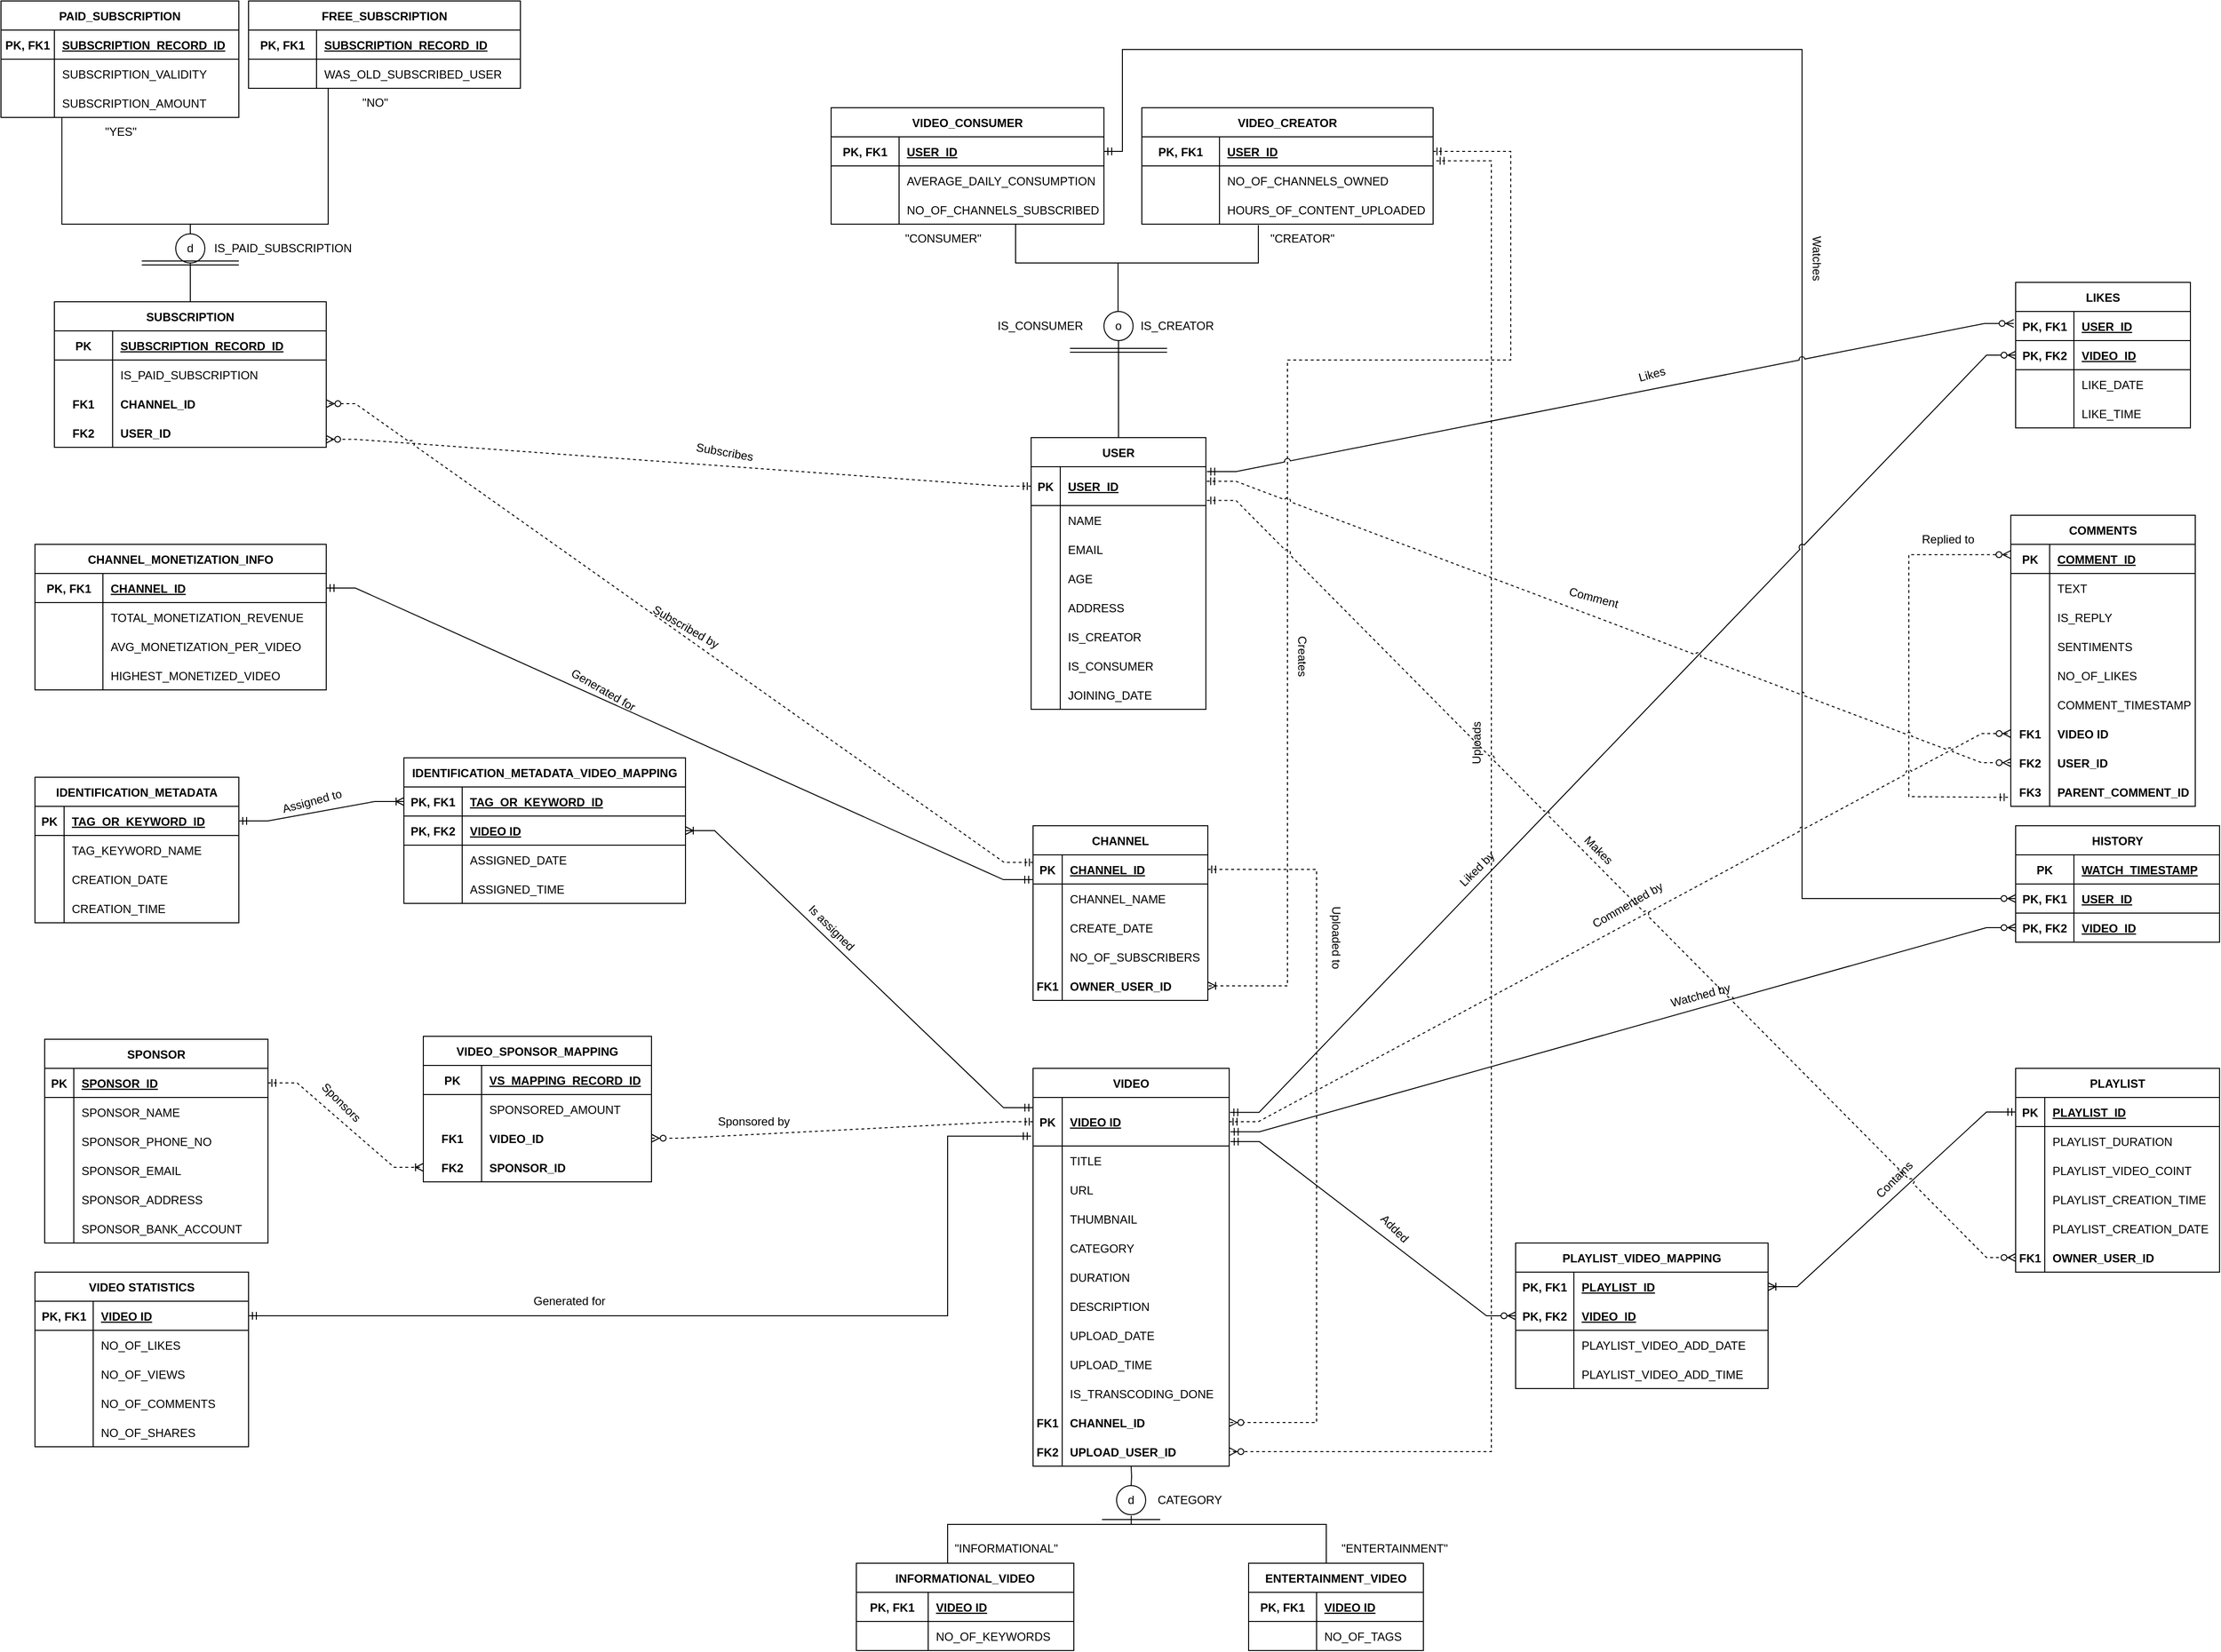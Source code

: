 <mxfile version="20.8.16" type="device"><diagram name="Page-1" id="U8MdQ-mBp3k_visr8QK7"><mxGraphModel dx="795" dy="2194" grid="1" gridSize="10" guides="1" tooltips="1" connect="1" arrows="1" fold="1" page="1" pageScale="1" pageWidth="2336" pageHeight="1654" math="0" shadow="0"><root><mxCell id="0"/><mxCell id="1" parent="0"/><mxCell id="gxFsEqgSC_B7gq4pBzP--1" value="USER" style="shape=table;startSize=30;container=1;collapsible=1;childLayout=tableLayout;fixedRows=1;rowLines=0;fontStyle=1;align=center;resizeLast=1;" parent="1" vertex="1"><mxGeometry x="1076" y="360" width="180" height="280" as="geometry"/></mxCell><mxCell id="gxFsEqgSC_B7gq4pBzP--2" value="" style="shape=tableRow;horizontal=0;startSize=0;swimlaneHead=0;swimlaneBody=0;fillColor=none;collapsible=0;dropTarget=0;points=[[0,0.5],[1,0.5]];portConstraint=eastwest;top=0;left=0;right=0;bottom=1;" parent="gxFsEqgSC_B7gq4pBzP--1" vertex="1"><mxGeometry y="30" width="180" height="40" as="geometry"/></mxCell><mxCell id="gxFsEqgSC_B7gq4pBzP--3" value="PK" style="shape=partialRectangle;connectable=0;fillColor=none;top=0;left=0;bottom=0;right=0;fontStyle=1;overflow=hidden;" parent="gxFsEqgSC_B7gq4pBzP--2" vertex="1"><mxGeometry width="30" height="40" as="geometry"><mxRectangle width="30" height="40" as="alternateBounds"/></mxGeometry></mxCell><mxCell id="gxFsEqgSC_B7gq4pBzP--4" value="USER_ID" style="shape=partialRectangle;connectable=0;fillColor=none;top=0;left=0;bottom=0;right=0;align=left;spacingLeft=6;fontStyle=5;overflow=hidden;" parent="gxFsEqgSC_B7gq4pBzP--2" vertex="1"><mxGeometry x="30" width="150" height="40" as="geometry"><mxRectangle width="150" height="40" as="alternateBounds"/></mxGeometry></mxCell><mxCell id="gxFsEqgSC_B7gq4pBzP--5" value="" style="shape=tableRow;horizontal=0;startSize=0;swimlaneHead=0;swimlaneBody=0;fillColor=none;collapsible=0;dropTarget=0;points=[[0,0.5],[1,0.5]];portConstraint=eastwest;top=0;left=0;right=0;bottom=0;" parent="gxFsEqgSC_B7gq4pBzP--1" vertex="1"><mxGeometry y="70" width="180" height="30" as="geometry"/></mxCell><mxCell id="gxFsEqgSC_B7gq4pBzP--6" value="" style="shape=partialRectangle;connectable=0;fillColor=none;top=0;left=0;bottom=0;right=0;editable=1;overflow=hidden;" parent="gxFsEqgSC_B7gq4pBzP--5" vertex="1"><mxGeometry width="30" height="30" as="geometry"><mxRectangle width="30" height="30" as="alternateBounds"/></mxGeometry></mxCell><mxCell id="gxFsEqgSC_B7gq4pBzP--7" value="NAME" style="shape=partialRectangle;connectable=0;fillColor=none;top=0;left=0;bottom=0;right=0;align=left;spacingLeft=6;overflow=hidden;" parent="gxFsEqgSC_B7gq4pBzP--5" vertex="1"><mxGeometry x="30" width="150" height="30" as="geometry"><mxRectangle width="150" height="30" as="alternateBounds"/></mxGeometry></mxCell><mxCell id="gxFsEqgSC_B7gq4pBzP--8" value="" style="shape=tableRow;horizontal=0;startSize=0;swimlaneHead=0;swimlaneBody=0;fillColor=none;collapsible=0;dropTarget=0;points=[[0,0.5],[1,0.5]];portConstraint=eastwest;top=0;left=0;right=0;bottom=0;" parent="gxFsEqgSC_B7gq4pBzP--1" vertex="1"><mxGeometry y="100" width="180" height="30" as="geometry"/></mxCell><mxCell id="gxFsEqgSC_B7gq4pBzP--9" value="" style="shape=partialRectangle;connectable=0;fillColor=none;top=0;left=0;bottom=0;right=0;editable=1;overflow=hidden;" parent="gxFsEqgSC_B7gq4pBzP--8" vertex="1"><mxGeometry width="30" height="30" as="geometry"><mxRectangle width="30" height="30" as="alternateBounds"/></mxGeometry></mxCell><mxCell id="gxFsEqgSC_B7gq4pBzP--10" value="EMAIL" style="shape=partialRectangle;connectable=0;fillColor=none;top=0;left=0;bottom=0;right=0;align=left;spacingLeft=6;overflow=hidden;" parent="gxFsEqgSC_B7gq4pBzP--8" vertex="1"><mxGeometry x="30" width="150" height="30" as="geometry"><mxRectangle width="150" height="30" as="alternateBounds"/></mxGeometry></mxCell><mxCell id="gxFsEqgSC_B7gq4pBzP--11" value="" style="shape=tableRow;horizontal=0;startSize=0;swimlaneHead=0;swimlaneBody=0;fillColor=none;collapsible=0;dropTarget=0;points=[[0,0.5],[1,0.5]];portConstraint=eastwest;top=0;left=0;right=0;bottom=0;" parent="gxFsEqgSC_B7gq4pBzP--1" vertex="1"><mxGeometry y="130" width="180" height="30" as="geometry"/></mxCell><mxCell id="gxFsEqgSC_B7gq4pBzP--12" value="" style="shape=partialRectangle;connectable=0;fillColor=none;top=0;left=0;bottom=0;right=0;editable=1;overflow=hidden;" parent="gxFsEqgSC_B7gq4pBzP--11" vertex="1"><mxGeometry width="30" height="30" as="geometry"><mxRectangle width="30" height="30" as="alternateBounds"/></mxGeometry></mxCell><mxCell id="gxFsEqgSC_B7gq4pBzP--13" value="AGE " style="shape=partialRectangle;connectable=0;fillColor=none;top=0;left=0;bottom=0;right=0;align=left;spacingLeft=6;overflow=hidden;" parent="gxFsEqgSC_B7gq4pBzP--11" vertex="1"><mxGeometry x="30" width="150" height="30" as="geometry"><mxRectangle width="150" height="30" as="alternateBounds"/></mxGeometry></mxCell><mxCell id="gxFsEqgSC_B7gq4pBzP--14" style="shape=tableRow;horizontal=0;startSize=0;swimlaneHead=0;swimlaneBody=0;fillColor=none;collapsible=0;dropTarget=0;points=[[0,0.5],[1,0.5]];portConstraint=eastwest;top=0;left=0;right=0;bottom=0;" parent="gxFsEqgSC_B7gq4pBzP--1" vertex="1"><mxGeometry y="160" width="180" height="30" as="geometry"/></mxCell><mxCell id="gxFsEqgSC_B7gq4pBzP--15" value="           " style="shape=partialRectangle;connectable=0;fillColor=none;top=0;left=0;bottom=0;right=0;editable=1;overflow=hidden;" parent="gxFsEqgSC_B7gq4pBzP--14" vertex="1"><mxGeometry width="30" height="30" as="geometry"><mxRectangle width="30" height="30" as="alternateBounds"/></mxGeometry></mxCell><mxCell id="gxFsEqgSC_B7gq4pBzP--16" value="ADDRESS" style="shape=partialRectangle;connectable=0;fillColor=none;top=0;left=0;bottom=0;right=0;align=left;spacingLeft=6;overflow=hidden;" parent="gxFsEqgSC_B7gq4pBzP--14" vertex="1"><mxGeometry x="30" width="150" height="30" as="geometry"><mxRectangle width="150" height="30" as="alternateBounds"/></mxGeometry></mxCell><mxCell id="gxFsEqgSC_B7gq4pBzP--349" style="shape=tableRow;horizontal=0;startSize=0;swimlaneHead=0;swimlaneBody=0;fillColor=none;collapsible=0;dropTarget=0;points=[[0,0.5],[1,0.5]];portConstraint=eastwest;top=0;left=0;right=0;bottom=0;" parent="gxFsEqgSC_B7gq4pBzP--1" vertex="1"><mxGeometry y="190" width="180" height="30" as="geometry"/></mxCell><mxCell id="gxFsEqgSC_B7gq4pBzP--350" style="shape=partialRectangle;connectable=0;fillColor=none;top=0;left=0;bottom=0;right=0;editable=1;overflow=hidden;" parent="gxFsEqgSC_B7gq4pBzP--349" vertex="1"><mxGeometry width="30" height="30" as="geometry"><mxRectangle width="30" height="30" as="alternateBounds"/></mxGeometry></mxCell><mxCell id="gxFsEqgSC_B7gq4pBzP--351" value="IS_CREATOR" style="shape=partialRectangle;connectable=0;fillColor=none;top=0;left=0;bottom=0;right=0;align=left;spacingLeft=6;overflow=hidden;" parent="gxFsEqgSC_B7gq4pBzP--349" vertex="1"><mxGeometry x="30" width="150" height="30" as="geometry"><mxRectangle width="150" height="30" as="alternateBounds"/></mxGeometry></mxCell><mxCell id="2zAh9K_n_jt5CuUwosCE-12" style="shape=tableRow;horizontal=0;startSize=0;swimlaneHead=0;swimlaneBody=0;fillColor=none;collapsible=0;dropTarget=0;points=[[0,0.5],[1,0.5]];portConstraint=eastwest;top=0;left=0;right=0;bottom=0;" vertex="1" parent="gxFsEqgSC_B7gq4pBzP--1"><mxGeometry y="220" width="180" height="30" as="geometry"/></mxCell><mxCell id="2zAh9K_n_jt5CuUwosCE-13" style="shape=partialRectangle;connectable=0;fillColor=none;top=0;left=0;bottom=0;right=0;editable=1;overflow=hidden;" vertex="1" parent="2zAh9K_n_jt5CuUwosCE-12"><mxGeometry width="30" height="30" as="geometry"><mxRectangle width="30" height="30" as="alternateBounds"/></mxGeometry></mxCell><mxCell id="2zAh9K_n_jt5CuUwosCE-14" value="IS_CONSUMER" style="shape=partialRectangle;connectable=0;fillColor=none;top=0;left=0;bottom=0;right=0;align=left;spacingLeft=6;overflow=hidden;" vertex="1" parent="2zAh9K_n_jt5CuUwosCE-12"><mxGeometry x="30" width="150" height="30" as="geometry"><mxRectangle width="150" height="30" as="alternateBounds"/></mxGeometry></mxCell><mxCell id="gxFsEqgSC_B7gq4pBzP--346" style="shape=tableRow;horizontal=0;startSize=0;swimlaneHead=0;swimlaneBody=0;fillColor=none;collapsible=0;dropTarget=0;points=[[0,0.5],[1,0.5]];portConstraint=eastwest;top=0;left=0;right=0;bottom=0;" parent="gxFsEqgSC_B7gq4pBzP--1" vertex="1"><mxGeometry y="250" width="180" height="30" as="geometry"/></mxCell><mxCell id="gxFsEqgSC_B7gq4pBzP--347" style="shape=partialRectangle;connectable=0;fillColor=none;top=0;left=0;bottom=0;right=0;editable=1;overflow=hidden;" parent="gxFsEqgSC_B7gq4pBzP--346" vertex="1"><mxGeometry width="30" height="30" as="geometry"><mxRectangle width="30" height="30" as="alternateBounds"/></mxGeometry></mxCell><mxCell id="gxFsEqgSC_B7gq4pBzP--348" value="JOINING_DATE" style="shape=partialRectangle;connectable=0;fillColor=none;top=0;left=0;bottom=0;right=0;align=left;spacingLeft=6;overflow=hidden;" parent="gxFsEqgSC_B7gq4pBzP--346" vertex="1"><mxGeometry x="30" width="150" height="30" as="geometry"><mxRectangle width="150" height="30" as="alternateBounds"/></mxGeometry></mxCell><mxCell id="gxFsEqgSC_B7gq4pBzP--17" value="VIDEO" style="shape=table;startSize=30;container=1;collapsible=1;childLayout=tableLayout;fixedRows=1;rowLines=0;fontStyle=1;align=center;resizeLast=1;" parent="1" vertex="1"><mxGeometry x="1078" y="1010" width="202" height="410" as="geometry"/></mxCell><mxCell id="gxFsEqgSC_B7gq4pBzP--18" value="" style="shape=tableRow;horizontal=0;startSize=0;swimlaneHead=0;swimlaneBody=0;fillColor=none;collapsible=0;dropTarget=0;points=[[0,0.5],[1,0.5]];portConstraint=eastwest;top=0;left=0;right=0;bottom=1;" parent="gxFsEqgSC_B7gq4pBzP--17" vertex="1"><mxGeometry y="30" width="202" height="50" as="geometry"/></mxCell><mxCell id="gxFsEqgSC_B7gq4pBzP--19" value="PK" style="shape=partialRectangle;connectable=0;fillColor=none;top=0;left=0;bottom=0;right=0;fontStyle=1;overflow=hidden;" parent="gxFsEqgSC_B7gq4pBzP--18" vertex="1"><mxGeometry width="30" height="50" as="geometry"><mxRectangle width="30" height="50" as="alternateBounds"/></mxGeometry></mxCell><mxCell id="gxFsEqgSC_B7gq4pBzP--20" value="VIDEO ID" style="shape=partialRectangle;connectable=0;fillColor=none;top=0;left=0;bottom=0;right=0;align=left;spacingLeft=6;fontStyle=5;overflow=hidden;" parent="gxFsEqgSC_B7gq4pBzP--18" vertex="1"><mxGeometry x="30" width="172" height="50" as="geometry"><mxRectangle width="172" height="50" as="alternateBounds"/></mxGeometry></mxCell><mxCell id="gxFsEqgSC_B7gq4pBzP--21" value="" style="shape=tableRow;horizontal=0;startSize=0;swimlaneHead=0;swimlaneBody=0;fillColor=none;collapsible=0;dropTarget=0;points=[[0,0.5],[1,0.5]];portConstraint=eastwest;top=0;left=0;right=0;bottom=0;" parent="gxFsEqgSC_B7gq4pBzP--17" vertex="1"><mxGeometry y="80" width="202" height="30" as="geometry"/></mxCell><mxCell id="gxFsEqgSC_B7gq4pBzP--22" value="" style="shape=partialRectangle;connectable=0;fillColor=none;top=0;left=0;bottom=0;right=0;editable=1;overflow=hidden;" parent="gxFsEqgSC_B7gq4pBzP--21" vertex="1"><mxGeometry width="30" height="30" as="geometry"><mxRectangle width="30" height="30" as="alternateBounds"/></mxGeometry></mxCell><mxCell id="gxFsEqgSC_B7gq4pBzP--23" value="TITLE" style="shape=partialRectangle;connectable=0;fillColor=none;top=0;left=0;bottom=0;right=0;align=left;spacingLeft=6;overflow=hidden;" parent="gxFsEqgSC_B7gq4pBzP--21" vertex="1"><mxGeometry x="30" width="172" height="30" as="geometry"><mxRectangle width="172" height="30" as="alternateBounds"/></mxGeometry></mxCell><mxCell id="gxFsEqgSC_B7gq4pBzP--24" value="" style="shape=tableRow;horizontal=0;startSize=0;swimlaneHead=0;swimlaneBody=0;fillColor=none;collapsible=0;dropTarget=0;points=[[0,0.5],[1,0.5]];portConstraint=eastwest;top=0;left=0;right=0;bottom=0;" parent="gxFsEqgSC_B7gq4pBzP--17" vertex="1"><mxGeometry y="110" width="202" height="30" as="geometry"/></mxCell><mxCell id="gxFsEqgSC_B7gq4pBzP--25" value="" style="shape=partialRectangle;connectable=0;fillColor=none;top=0;left=0;bottom=0;right=0;editable=1;overflow=hidden;" parent="gxFsEqgSC_B7gq4pBzP--24" vertex="1"><mxGeometry width="30" height="30" as="geometry"><mxRectangle width="30" height="30" as="alternateBounds"/></mxGeometry></mxCell><mxCell id="gxFsEqgSC_B7gq4pBzP--26" value="URL" style="shape=partialRectangle;connectable=0;fillColor=none;top=0;left=0;bottom=0;right=0;align=left;spacingLeft=6;overflow=hidden;" parent="gxFsEqgSC_B7gq4pBzP--24" vertex="1"><mxGeometry x="30" width="172" height="30" as="geometry"><mxRectangle width="172" height="30" as="alternateBounds"/></mxGeometry></mxCell><mxCell id="gxFsEqgSC_B7gq4pBzP--27" value="" style="shape=tableRow;horizontal=0;startSize=0;swimlaneHead=0;swimlaneBody=0;fillColor=none;collapsible=0;dropTarget=0;points=[[0,0.5],[1,0.5]];portConstraint=eastwest;top=0;left=0;right=0;bottom=0;" parent="gxFsEqgSC_B7gq4pBzP--17" vertex="1"><mxGeometry y="140" width="202" height="30" as="geometry"/></mxCell><mxCell id="gxFsEqgSC_B7gq4pBzP--28" value="" style="shape=partialRectangle;connectable=0;fillColor=none;top=0;left=0;bottom=0;right=0;editable=1;overflow=hidden;" parent="gxFsEqgSC_B7gq4pBzP--27" vertex="1"><mxGeometry width="30" height="30" as="geometry"><mxRectangle width="30" height="30" as="alternateBounds"/></mxGeometry></mxCell><mxCell id="gxFsEqgSC_B7gq4pBzP--29" value="THUMBNAIL" style="shape=partialRectangle;connectable=0;fillColor=none;top=0;left=0;bottom=0;right=0;align=left;spacingLeft=6;overflow=hidden;" parent="gxFsEqgSC_B7gq4pBzP--27" vertex="1"><mxGeometry x="30" width="172" height="30" as="geometry"><mxRectangle width="172" height="30" as="alternateBounds"/></mxGeometry></mxCell><mxCell id="gxFsEqgSC_B7gq4pBzP--352" style="shape=tableRow;horizontal=0;startSize=0;swimlaneHead=0;swimlaneBody=0;fillColor=none;collapsible=0;dropTarget=0;points=[[0,0.5],[1,0.5]];portConstraint=eastwest;top=0;left=0;right=0;bottom=0;" parent="gxFsEqgSC_B7gq4pBzP--17" vertex="1"><mxGeometry y="170" width="202" height="30" as="geometry"/></mxCell><mxCell id="gxFsEqgSC_B7gq4pBzP--353" style="shape=partialRectangle;connectable=0;fillColor=none;top=0;left=0;bottom=0;right=0;editable=1;overflow=hidden;" parent="gxFsEqgSC_B7gq4pBzP--352" vertex="1"><mxGeometry width="30" height="30" as="geometry"><mxRectangle width="30" height="30" as="alternateBounds"/></mxGeometry></mxCell><mxCell id="gxFsEqgSC_B7gq4pBzP--354" value="CATEGORY" style="shape=partialRectangle;connectable=0;fillColor=none;top=0;left=0;bottom=0;right=0;align=left;spacingLeft=6;overflow=hidden;" parent="gxFsEqgSC_B7gq4pBzP--352" vertex="1"><mxGeometry x="30" width="172" height="30" as="geometry"><mxRectangle width="172" height="30" as="alternateBounds"/></mxGeometry></mxCell><mxCell id="gxFsEqgSC_B7gq4pBzP--355" style="shape=tableRow;horizontal=0;startSize=0;swimlaneHead=0;swimlaneBody=0;fillColor=none;collapsible=0;dropTarget=0;points=[[0,0.5],[1,0.5]];portConstraint=eastwest;top=0;left=0;right=0;bottom=0;" parent="gxFsEqgSC_B7gq4pBzP--17" vertex="1"><mxGeometry y="200" width="202" height="30" as="geometry"/></mxCell><mxCell id="gxFsEqgSC_B7gq4pBzP--356" style="shape=partialRectangle;connectable=0;fillColor=none;top=0;left=0;bottom=0;right=0;editable=1;overflow=hidden;" parent="gxFsEqgSC_B7gq4pBzP--355" vertex="1"><mxGeometry width="30" height="30" as="geometry"><mxRectangle width="30" height="30" as="alternateBounds"/></mxGeometry></mxCell><mxCell id="gxFsEqgSC_B7gq4pBzP--357" value="DURATION" style="shape=partialRectangle;connectable=0;fillColor=none;top=0;left=0;bottom=0;right=0;align=left;spacingLeft=6;overflow=hidden;" parent="gxFsEqgSC_B7gq4pBzP--355" vertex="1"><mxGeometry x="30" width="172" height="30" as="geometry"><mxRectangle width="172" height="30" as="alternateBounds"/></mxGeometry></mxCell><mxCell id="gxFsEqgSC_B7gq4pBzP--358" style="shape=tableRow;horizontal=0;startSize=0;swimlaneHead=0;swimlaneBody=0;fillColor=none;collapsible=0;dropTarget=0;points=[[0,0.5],[1,0.5]];portConstraint=eastwest;top=0;left=0;right=0;bottom=0;" parent="gxFsEqgSC_B7gq4pBzP--17" vertex="1"><mxGeometry y="230" width="202" height="30" as="geometry"/></mxCell><mxCell id="gxFsEqgSC_B7gq4pBzP--359" style="shape=partialRectangle;connectable=0;fillColor=none;top=0;left=0;bottom=0;right=0;editable=1;overflow=hidden;" parent="gxFsEqgSC_B7gq4pBzP--358" vertex="1"><mxGeometry width="30" height="30" as="geometry"><mxRectangle width="30" height="30" as="alternateBounds"/></mxGeometry></mxCell><mxCell id="gxFsEqgSC_B7gq4pBzP--360" value="DESCRIPTION" style="shape=partialRectangle;connectable=0;fillColor=none;top=0;left=0;bottom=0;right=0;align=left;spacingLeft=6;overflow=hidden;" parent="gxFsEqgSC_B7gq4pBzP--358" vertex="1"><mxGeometry x="30" width="172" height="30" as="geometry"><mxRectangle width="172" height="30" as="alternateBounds"/></mxGeometry></mxCell><mxCell id="gxFsEqgSC_B7gq4pBzP--361" style="shape=tableRow;horizontal=0;startSize=0;swimlaneHead=0;swimlaneBody=0;fillColor=none;collapsible=0;dropTarget=0;points=[[0,0.5],[1,0.5]];portConstraint=eastwest;top=0;left=0;right=0;bottom=0;" parent="gxFsEqgSC_B7gq4pBzP--17" vertex="1"><mxGeometry y="260" width="202" height="30" as="geometry"/></mxCell><mxCell id="gxFsEqgSC_B7gq4pBzP--362" style="shape=partialRectangle;connectable=0;fillColor=none;top=0;left=0;bottom=0;right=0;editable=1;overflow=hidden;" parent="gxFsEqgSC_B7gq4pBzP--361" vertex="1"><mxGeometry width="30" height="30" as="geometry"><mxRectangle width="30" height="30" as="alternateBounds"/></mxGeometry></mxCell><mxCell id="gxFsEqgSC_B7gq4pBzP--363" value="UPLOAD_DATE" style="shape=partialRectangle;connectable=0;fillColor=none;top=0;left=0;bottom=0;right=0;align=left;spacingLeft=6;overflow=hidden;" parent="gxFsEqgSC_B7gq4pBzP--361" vertex="1"><mxGeometry x="30" width="172" height="30" as="geometry"><mxRectangle width="172" height="30" as="alternateBounds"/></mxGeometry></mxCell><mxCell id="gxFsEqgSC_B7gq4pBzP--364" style="shape=tableRow;horizontal=0;startSize=0;swimlaneHead=0;swimlaneBody=0;fillColor=none;collapsible=0;dropTarget=0;points=[[0,0.5],[1,0.5]];portConstraint=eastwest;top=0;left=0;right=0;bottom=0;" parent="gxFsEqgSC_B7gq4pBzP--17" vertex="1"><mxGeometry y="290" width="202" height="30" as="geometry"/></mxCell><mxCell id="gxFsEqgSC_B7gq4pBzP--365" style="shape=partialRectangle;connectable=0;fillColor=none;top=0;left=0;bottom=0;right=0;editable=1;overflow=hidden;" parent="gxFsEqgSC_B7gq4pBzP--364" vertex="1"><mxGeometry width="30" height="30" as="geometry"><mxRectangle width="30" height="30" as="alternateBounds"/></mxGeometry></mxCell><mxCell id="gxFsEqgSC_B7gq4pBzP--366" value="UPLOAD_TIME" style="shape=partialRectangle;connectable=0;fillColor=none;top=0;left=0;bottom=0;right=0;align=left;spacingLeft=6;overflow=hidden;" parent="gxFsEqgSC_B7gq4pBzP--364" vertex="1"><mxGeometry x="30" width="172" height="30" as="geometry"><mxRectangle width="172" height="30" as="alternateBounds"/></mxGeometry></mxCell><mxCell id="gxFsEqgSC_B7gq4pBzP--398" style="shape=tableRow;horizontal=0;startSize=0;swimlaneHead=0;swimlaneBody=0;fillColor=none;collapsible=0;dropTarget=0;points=[[0,0.5],[1,0.5]];portConstraint=eastwest;top=0;left=0;right=0;bottom=0;" parent="gxFsEqgSC_B7gq4pBzP--17" vertex="1"><mxGeometry y="320" width="202" height="30" as="geometry"/></mxCell><mxCell id="gxFsEqgSC_B7gq4pBzP--399" style="shape=partialRectangle;connectable=0;fillColor=none;top=0;left=0;bottom=0;right=0;editable=1;overflow=hidden;" parent="gxFsEqgSC_B7gq4pBzP--398" vertex="1"><mxGeometry width="30" height="30" as="geometry"><mxRectangle width="30" height="30" as="alternateBounds"/></mxGeometry></mxCell><mxCell id="gxFsEqgSC_B7gq4pBzP--400" value="IS_TRANSCODING_DONE" style="shape=partialRectangle;connectable=0;fillColor=none;top=0;left=0;bottom=0;right=0;align=left;spacingLeft=6;overflow=hidden;" parent="gxFsEqgSC_B7gq4pBzP--398" vertex="1"><mxGeometry x="30" width="172" height="30" as="geometry"><mxRectangle width="172" height="30" as="alternateBounds"/></mxGeometry></mxCell><mxCell id="520pTOXbpcx9auKldjrS-35" style="shape=tableRow;horizontal=0;startSize=0;swimlaneHead=0;swimlaneBody=0;fillColor=none;collapsible=0;dropTarget=0;points=[[0,0.5],[1,0.5]];portConstraint=eastwest;top=0;left=0;right=0;bottom=0;" parent="gxFsEqgSC_B7gq4pBzP--17" vertex="1"><mxGeometry y="350" width="202" height="30" as="geometry"/></mxCell><mxCell id="520pTOXbpcx9auKldjrS-36" value="FK1" style="shape=partialRectangle;connectable=0;fillColor=none;top=0;left=0;bottom=0;right=0;editable=1;overflow=hidden;fontStyle=1" parent="520pTOXbpcx9auKldjrS-35" vertex="1"><mxGeometry width="30" height="30" as="geometry"><mxRectangle width="30" height="30" as="alternateBounds"/></mxGeometry></mxCell><mxCell id="520pTOXbpcx9auKldjrS-37" value="CHANNEL_ID" style="shape=partialRectangle;connectable=0;fillColor=none;top=0;left=0;bottom=0;right=0;align=left;spacingLeft=6;overflow=hidden;fontStyle=1" parent="520pTOXbpcx9auKldjrS-35" vertex="1"><mxGeometry x="30" width="172" height="30" as="geometry"><mxRectangle width="172" height="30" as="alternateBounds"/></mxGeometry></mxCell><mxCell id="520pTOXbpcx9auKldjrS-38" style="shape=tableRow;horizontal=0;startSize=0;swimlaneHead=0;swimlaneBody=0;fillColor=none;collapsible=0;dropTarget=0;points=[[0,0.5],[1,0.5]];portConstraint=eastwest;top=0;left=0;right=0;bottom=0;" parent="gxFsEqgSC_B7gq4pBzP--17" vertex="1"><mxGeometry y="380" width="202" height="30" as="geometry"/></mxCell><mxCell id="520pTOXbpcx9auKldjrS-39" value="FK2" style="shape=partialRectangle;connectable=0;fillColor=none;top=0;left=0;bottom=0;right=0;editable=1;overflow=hidden;fontStyle=1" parent="520pTOXbpcx9auKldjrS-38" vertex="1"><mxGeometry width="30" height="30" as="geometry"><mxRectangle width="30" height="30" as="alternateBounds"/></mxGeometry></mxCell><mxCell id="520pTOXbpcx9auKldjrS-40" value="UPLOAD_USER_ID" style="shape=partialRectangle;connectable=0;fillColor=none;top=0;left=0;bottom=0;right=0;align=left;spacingLeft=6;overflow=hidden;fontStyle=1" parent="520pTOXbpcx9auKldjrS-38" vertex="1"><mxGeometry x="30" width="172" height="30" as="geometry"><mxRectangle width="172" height="30" as="alternateBounds"/></mxGeometry></mxCell><mxCell id="gxFsEqgSC_B7gq4pBzP--33" value="CHANNEL" style="shape=table;startSize=30;container=1;collapsible=1;childLayout=tableLayout;fixedRows=1;rowLines=0;fontStyle=1;align=center;resizeLast=1;" parent="1" vertex="1"><mxGeometry x="1078" y="760" width="180" height="180" as="geometry"/></mxCell><mxCell id="gxFsEqgSC_B7gq4pBzP--34" value="" style="shape=tableRow;horizontal=0;startSize=0;swimlaneHead=0;swimlaneBody=0;fillColor=none;collapsible=0;dropTarget=0;points=[[0,0.5],[1,0.5]];portConstraint=eastwest;top=0;left=0;right=0;bottom=1;" parent="gxFsEqgSC_B7gq4pBzP--33" vertex="1"><mxGeometry y="30" width="180" height="30" as="geometry"/></mxCell><mxCell id="gxFsEqgSC_B7gq4pBzP--35" value="PK" style="shape=partialRectangle;connectable=0;fillColor=none;top=0;left=0;bottom=0;right=0;fontStyle=1;overflow=hidden;" parent="gxFsEqgSC_B7gq4pBzP--34" vertex="1"><mxGeometry width="30" height="30" as="geometry"><mxRectangle width="30" height="30" as="alternateBounds"/></mxGeometry></mxCell><mxCell id="gxFsEqgSC_B7gq4pBzP--36" value="CHANNEL_ID" style="shape=partialRectangle;connectable=0;fillColor=none;top=0;left=0;bottom=0;right=0;align=left;spacingLeft=6;fontStyle=5;overflow=hidden;" parent="gxFsEqgSC_B7gq4pBzP--34" vertex="1"><mxGeometry x="30" width="150" height="30" as="geometry"><mxRectangle width="150" height="30" as="alternateBounds"/></mxGeometry></mxCell><mxCell id="gxFsEqgSC_B7gq4pBzP--37" value="" style="shape=tableRow;horizontal=0;startSize=0;swimlaneHead=0;swimlaneBody=0;fillColor=none;collapsible=0;dropTarget=0;points=[[0,0.5],[1,0.5]];portConstraint=eastwest;top=0;left=0;right=0;bottom=0;" parent="gxFsEqgSC_B7gq4pBzP--33" vertex="1"><mxGeometry y="60" width="180" height="30" as="geometry"/></mxCell><mxCell id="gxFsEqgSC_B7gq4pBzP--38" value="" style="shape=partialRectangle;connectable=0;fillColor=none;top=0;left=0;bottom=0;right=0;editable=1;overflow=hidden;" parent="gxFsEqgSC_B7gq4pBzP--37" vertex="1"><mxGeometry width="30" height="30" as="geometry"><mxRectangle width="30" height="30" as="alternateBounds"/></mxGeometry></mxCell><mxCell id="gxFsEqgSC_B7gq4pBzP--39" value="CHANNEL_NAME" style="shape=partialRectangle;connectable=0;fillColor=none;top=0;left=0;bottom=0;right=0;align=left;spacingLeft=6;overflow=hidden;" parent="gxFsEqgSC_B7gq4pBzP--37" vertex="1"><mxGeometry x="30" width="150" height="30" as="geometry"><mxRectangle width="150" height="30" as="alternateBounds"/></mxGeometry></mxCell><mxCell id="gxFsEqgSC_B7gq4pBzP--40" value="" style="shape=tableRow;horizontal=0;startSize=0;swimlaneHead=0;swimlaneBody=0;fillColor=none;collapsible=0;dropTarget=0;points=[[0,0.5],[1,0.5]];portConstraint=eastwest;top=0;left=0;right=0;bottom=0;" parent="gxFsEqgSC_B7gq4pBzP--33" vertex="1"><mxGeometry y="90" width="180" height="30" as="geometry"/></mxCell><mxCell id="gxFsEqgSC_B7gq4pBzP--41" value="" style="shape=partialRectangle;connectable=0;fillColor=none;top=0;left=0;bottom=0;right=0;editable=1;overflow=hidden;" parent="gxFsEqgSC_B7gq4pBzP--40" vertex="1"><mxGeometry width="30" height="30" as="geometry"><mxRectangle width="30" height="30" as="alternateBounds"/></mxGeometry></mxCell><mxCell id="gxFsEqgSC_B7gq4pBzP--42" value="CREATE_DATE" style="shape=partialRectangle;connectable=0;fillColor=none;top=0;left=0;bottom=0;right=0;align=left;spacingLeft=6;overflow=hidden;" parent="gxFsEqgSC_B7gq4pBzP--40" vertex="1"><mxGeometry x="30" width="150" height="30" as="geometry"><mxRectangle width="150" height="30" as="alternateBounds"/></mxGeometry></mxCell><mxCell id="gxFsEqgSC_B7gq4pBzP--43" value="" style="shape=tableRow;horizontal=0;startSize=0;swimlaneHead=0;swimlaneBody=0;fillColor=none;collapsible=0;dropTarget=0;points=[[0,0.5],[1,0.5]];portConstraint=eastwest;top=0;left=0;right=0;bottom=0;" parent="gxFsEqgSC_B7gq4pBzP--33" vertex="1"><mxGeometry y="120" width="180" height="30" as="geometry"/></mxCell><mxCell id="gxFsEqgSC_B7gq4pBzP--44" value="" style="shape=partialRectangle;connectable=0;fillColor=none;top=0;left=0;bottom=0;right=0;editable=1;overflow=hidden;" parent="gxFsEqgSC_B7gq4pBzP--43" vertex="1"><mxGeometry width="30" height="30" as="geometry"><mxRectangle width="30" height="30" as="alternateBounds"/></mxGeometry></mxCell><mxCell id="gxFsEqgSC_B7gq4pBzP--45" value="NO_OF_SUBSCRIBERS" style="shape=partialRectangle;connectable=0;fillColor=none;top=0;left=0;bottom=0;right=0;align=left;spacingLeft=6;overflow=hidden;" parent="gxFsEqgSC_B7gq4pBzP--43" vertex="1"><mxGeometry x="30" width="150" height="30" as="geometry"><mxRectangle width="150" height="30" as="alternateBounds"/></mxGeometry></mxCell><mxCell id="520pTOXbpcx9auKldjrS-32" style="shape=tableRow;horizontal=0;startSize=0;swimlaneHead=0;swimlaneBody=0;fillColor=none;collapsible=0;dropTarget=0;points=[[0,0.5],[1,0.5]];portConstraint=eastwest;top=0;left=0;right=0;bottom=0;" parent="gxFsEqgSC_B7gq4pBzP--33" vertex="1"><mxGeometry y="150" width="180" height="30" as="geometry"/></mxCell><mxCell id="520pTOXbpcx9auKldjrS-33" value="FK1" style="shape=partialRectangle;connectable=0;fillColor=none;top=0;left=0;bottom=0;right=0;editable=1;overflow=hidden;fontStyle=1" parent="520pTOXbpcx9auKldjrS-32" vertex="1"><mxGeometry width="30" height="30" as="geometry"><mxRectangle width="30" height="30" as="alternateBounds"/></mxGeometry></mxCell><mxCell id="520pTOXbpcx9auKldjrS-34" value="OWNER_USER_ID" style="shape=partialRectangle;connectable=0;fillColor=none;top=0;left=0;bottom=0;right=0;align=left;spacingLeft=6;overflow=hidden;fontStyle=1" parent="520pTOXbpcx9auKldjrS-32" vertex="1"><mxGeometry x="30" width="150" height="30" as="geometry"><mxRectangle width="150" height="30" as="alternateBounds"/></mxGeometry></mxCell><mxCell id="gxFsEqgSC_B7gq4pBzP--56" value="SUBSCRIPTION" style="shape=table;startSize=30;container=1;collapsible=1;childLayout=tableLayout;fixedRows=1;rowLines=0;fontStyle=1;align=center;resizeLast=1;" parent="1" vertex="1"><mxGeometry x="70" y="220" width="280" height="150" as="geometry"/></mxCell><mxCell id="gxFsEqgSC_B7gq4pBzP--57" value="" style="shape=tableRow;horizontal=0;startSize=0;swimlaneHead=0;swimlaneBody=0;fillColor=none;collapsible=0;dropTarget=0;points=[[0,0.5],[1,0.5]];portConstraint=eastwest;top=0;left=0;right=0;bottom=1;" parent="gxFsEqgSC_B7gq4pBzP--56" vertex="1"><mxGeometry y="30" width="280" height="30" as="geometry"/></mxCell><mxCell id="gxFsEqgSC_B7gq4pBzP--58" value="PK" style="shape=partialRectangle;connectable=0;fillColor=none;top=0;left=0;bottom=0;right=0;fontStyle=1;overflow=hidden;" parent="gxFsEqgSC_B7gq4pBzP--57" vertex="1"><mxGeometry width="60" height="30" as="geometry"><mxRectangle width="60" height="30" as="alternateBounds"/></mxGeometry></mxCell><mxCell id="gxFsEqgSC_B7gq4pBzP--59" value="SUBSCRIPTION_RECORD_ID" style="shape=partialRectangle;connectable=0;fillColor=none;top=0;left=0;bottom=0;right=0;align=left;spacingLeft=6;fontStyle=5;overflow=hidden;" parent="gxFsEqgSC_B7gq4pBzP--57" vertex="1"><mxGeometry x="60" width="220" height="30" as="geometry"><mxRectangle width="220" height="30" as="alternateBounds"/></mxGeometry></mxCell><mxCell id="gxFsEqgSC_B7gq4pBzP--60" value="" style="shape=tableRow;horizontal=0;startSize=0;swimlaneHead=0;swimlaneBody=0;fillColor=none;collapsible=0;dropTarget=0;points=[[0,0.5],[1,0.5]];portConstraint=eastwest;top=0;left=0;right=0;bottom=0;" parent="gxFsEqgSC_B7gq4pBzP--56" vertex="1"><mxGeometry y="60" width="280" height="30" as="geometry"/></mxCell><mxCell id="gxFsEqgSC_B7gq4pBzP--61" value="" style="shape=partialRectangle;connectable=0;fillColor=none;top=0;left=0;bottom=0;right=0;editable=1;overflow=hidden;" parent="gxFsEqgSC_B7gq4pBzP--60" vertex="1"><mxGeometry width="60" height="30" as="geometry"><mxRectangle width="60" height="30" as="alternateBounds"/></mxGeometry></mxCell><mxCell id="gxFsEqgSC_B7gq4pBzP--62" value="IS_PAID_SUBSCRIPTION" style="shape=partialRectangle;connectable=0;fillColor=none;top=0;left=0;bottom=0;right=0;align=left;spacingLeft=6;overflow=hidden;" parent="gxFsEqgSC_B7gq4pBzP--60" vertex="1"><mxGeometry x="60" width="220" height="30" as="geometry"><mxRectangle width="220" height="30" as="alternateBounds"/></mxGeometry></mxCell><mxCell id="520pTOXbpcx9auKldjrS-10" style="shape=tableRow;horizontal=0;startSize=0;swimlaneHead=0;swimlaneBody=0;fillColor=none;collapsible=0;dropTarget=0;points=[[0,0.5],[1,0.5]];portConstraint=eastwest;top=0;left=0;right=0;bottom=0;" parent="gxFsEqgSC_B7gq4pBzP--56" vertex="1"><mxGeometry y="90" width="280" height="30" as="geometry"/></mxCell><mxCell id="520pTOXbpcx9auKldjrS-11" value="FK1" style="shape=partialRectangle;connectable=0;fillColor=none;top=0;left=0;bottom=0;right=0;editable=1;overflow=hidden;fontStyle=1" parent="520pTOXbpcx9auKldjrS-10" vertex="1"><mxGeometry width="60" height="30" as="geometry"><mxRectangle width="60" height="30" as="alternateBounds"/></mxGeometry></mxCell><mxCell id="520pTOXbpcx9auKldjrS-12" value="CHANNEL_ID" style="shape=partialRectangle;connectable=0;fillColor=none;top=0;left=0;bottom=0;right=0;align=left;spacingLeft=6;overflow=hidden;fontStyle=1" parent="520pTOXbpcx9auKldjrS-10" vertex="1"><mxGeometry x="60" width="220" height="30" as="geometry"><mxRectangle width="220" height="30" as="alternateBounds"/></mxGeometry></mxCell><mxCell id="520pTOXbpcx9auKldjrS-15" style="shape=tableRow;horizontal=0;startSize=0;swimlaneHead=0;swimlaneBody=0;fillColor=none;collapsible=0;dropTarget=0;points=[[0,0.5],[1,0.5]];portConstraint=eastwest;top=0;left=0;right=0;bottom=0;" parent="gxFsEqgSC_B7gq4pBzP--56" vertex="1"><mxGeometry y="120" width="280" height="30" as="geometry"/></mxCell><mxCell id="520pTOXbpcx9auKldjrS-16" value="FK2" style="shape=partialRectangle;connectable=0;fillColor=none;top=0;left=0;bottom=0;right=0;editable=1;overflow=hidden;fontStyle=1" parent="520pTOXbpcx9auKldjrS-15" vertex="1"><mxGeometry width="60" height="30" as="geometry"><mxRectangle width="60" height="30" as="alternateBounds"/></mxGeometry></mxCell><mxCell id="520pTOXbpcx9auKldjrS-17" value="USER_ID" style="shape=partialRectangle;connectable=0;fillColor=none;top=0;left=0;bottom=0;right=0;align=left;spacingLeft=6;overflow=hidden;fontStyle=1" parent="520pTOXbpcx9auKldjrS-15" vertex="1"><mxGeometry x="60" width="220" height="30" as="geometry"><mxRectangle width="220" height="30" as="alternateBounds"/></mxGeometry></mxCell><mxCell id="gxFsEqgSC_B7gq4pBzP--73" value="IDENTIFICATION_METADATA" style="shape=table;startSize=30;container=1;collapsible=1;childLayout=tableLayout;fixedRows=1;rowLines=0;fontStyle=1;align=center;resizeLast=1;" parent="1" vertex="1"><mxGeometry x="50" y="710" width="210" height="150" as="geometry"/></mxCell><mxCell id="gxFsEqgSC_B7gq4pBzP--74" value="" style="shape=tableRow;horizontal=0;startSize=0;swimlaneHead=0;swimlaneBody=0;fillColor=none;collapsible=0;dropTarget=0;points=[[0,0.5],[1,0.5]];portConstraint=eastwest;top=0;left=0;right=0;bottom=1;" parent="gxFsEqgSC_B7gq4pBzP--73" vertex="1"><mxGeometry y="30" width="210" height="30" as="geometry"/></mxCell><mxCell id="gxFsEqgSC_B7gq4pBzP--75" value="PK" style="shape=partialRectangle;connectable=0;fillColor=none;top=0;left=0;bottom=0;right=0;fontStyle=1;overflow=hidden;" parent="gxFsEqgSC_B7gq4pBzP--74" vertex="1"><mxGeometry width="30" height="30" as="geometry"><mxRectangle width="30" height="30" as="alternateBounds"/></mxGeometry></mxCell><mxCell id="gxFsEqgSC_B7gq4pBzP--76" value="TAG_OR_KEYWORD_ID" style="shape=partialRectangle;connectable=0;fillColor=none;top=0;left=0;bottom=0;right=0;align=left;spacingLeft=6;fontStyle=5;overflow=hidden;" parent="gxFsEqgSC_B7gq4pBzP--74" vertex="1"><mxGeometry x="30" width="180" height="30" as="geometry"><mxRectangle width="180" height="30" as="alternateBounds"/></mxGeometry></mxCell><mxCell id="gxFsEqgSC_B7gq4pBzP--77" value="" style="shape=tableRow;horizontal=0;startSize=0;swimlaneHead=0;swimlaneBody=0;fillColor=none;collapsible=0;dropTarget=0;points=[[0,0.5],[1,0.5]];portConstraint=eastwest;top=0;left=0;right=0;bottom=0;" parent="gxFsEqgSC_B7gq4pBzP--73" vertex="1"><mxGeometry y="60" width="210" height="30" as="geometry"/></mxCell><mxCell id="gxFsEqgSC_B7gq4pBzP--78" value="" style="shape=partialRectangle;connectable=0;fillColor=none;top=0;left=0;bottom=0;right=0;editable=1;overflow=hidden;" parent="gxFsEqgSC_B7gq4pBzP--77" vertex="1"><mxGeometry width="30" height="30" as="geometry"><mxRectangle width="30" height="30" as="alternateBounds"/></mxGeometry></mxCell><mxCell id="gxFsEqgSC_B7gq4pBzP--79" value="TAG_KEYWORD_NAME" style="shape=partialRectangle;connectable=0;fillColor=none;top=0;left=0;bottom=0;right=0;align=left;spacingLeft=6;overflow=hidden;" parent="gxFsEqgSC_B7gq4pBzP--77" vertex="1"><mxGeometry x="30" width="180" height="30" as="geometry"><mxRectangle width="180" height="30" as="alternateBounds"/></mxGeometry></mxCell><mxCell id="gxFsEqgSC_B7gq4pBzP--80" value="" style="shape=tableRow;horizontal=0;startSize=0;swimlaneHead=0;swimlaneBody=0;fillColor=none;collapsible=0;dropTarget=0;points=[[0,0.5],[1,0.5]];portConstraint=eastwest;top=0;left=0;right=0;bottom=0;" parent="gxFsEqgSC_B7gq4pBzP--73" vertex="1"><mxGeometry y="90" width="210" height="30" as="geometry"/></mxCell><mxCell id="gxFsEqgSC_B7gq4pBzP--81" value="" style="shape=partialRectangle;connectable=0;fillColor=none;top=0;left=0;bottom=0;right=0;editable=1;overflow=hidden;" parent="gxFsEqgSC_B7gq4pBzP--80" vertex="1"><mxGeometry width="30" height="30" as="geometry"><mxRectangle width="30" height="30" as="alternateBounds"/></mxGeometry></mxCell><mxCell id="gxFsEqgSC_B7gq4pBzP--82" value="CREATION_DATE" style="shape=partialRectangle;connectable=0;fillColor=none;top=0;left=0;bottom=0;right=0;align=left;spacingLeft=6;overflow=hidden;" parent="gxFsEqgSC_B7gq4pBzP--80" vertex="1"><mxGeometry x="30" width="180" height="30" as="geometry"><mxRectangle width="180" height="30" as="alternateBounds"/></mxGeometry></mxCell><mxCell id="gxFsEqgSC_B7gq4pBzP--83" value="" style="shape=tableRow;horizontal=0;startSize=0;swimlaneHead=0;swimlaneBody=0;fillColor=none;collapsible=0;dropTarget=0;points=[[0,0.5],[1,0.5]];portConstraint=eastwest;top=0;left=0;right=0;bottom=0;" parent="gxFsEqgSC_B7gq4pBzP--73" vertex="1"><mxGeometry y="120" width="210" height="30" as="geometry"/></mxCell><mxCell id="gxFsEqgSC_B7gq4pBzP--84" value="" style="shape=partialRectangle;connectable=0;fillColor=none;top=0;left=0;bottom=0;right=0;editable=1;overflow=hidden;" parent="gxFsEqgSC_B7gq4pBzP--83" vertex="1"><mxGeometry width="30" height="30" as="geometry"><mxRectangle width="30" height="30" as="alternateBounds"/></mxGeometry></mxCell><mxCell id="gxFsEqgSC_B7gq4pBzP--85" value="CREATION_TIME" style="shape=partialRectangle;connectable=0;fillColor=none;top=0;left=0;bottom=0;right=0;align=left;spacingLeft=6;overflow=hidden;" parent="gxFsEqgSC_B7gq4pBzP--83" vertex="1"><mxGeometry x="30" width="180" height="30" as="geometry"><mxRectangle width="180" height="30" as="alternateBounds"/></mxGeometry></mxCell><mxCell id="gxFsEqgSC_B7gq4pBzP--86" value="IDENTIFICATION_METADATA_VIDEO_MAPPING" style="shape=table;startSize=30;container=1;collapsible=1;childLayout=tableLayout;fixedRows=1;rowLines=0;fontStyle=1;align=center;resizeLast=1;" parent="1" vertex="1"><mxGeometry x="430" y="690" width="290" height="150" as="geometry"/></mxCell><mxCell id="gxFsEqgSC_B7gq4pBzP--87" value="" style="shape=tableRow;horizontal=0;startSize=0;swimlaneHead=0;swimlaneBody=0;fillColor=none;collapsible=0;dropTarget=0;points=[[0,0.5],[1,0.5]];portConstraint=eastwest;top=0;left=0;right=0;bottom=1;" parent="gxFsEqgSC_B7gq4pBzP--86" vertex="1"><mxGeometry y="30" width="290" height="30" as="geometry"/></mxCell><mxCell id="gxFsEqgSC_B7gq4pBzP--88" value="PK, FK1" style="shape=partialRectangle;connectable=0;fillColor=none;top=0;left=0;bottom=0;right=0;fontStyle=1;overflow=hidden;" parent="gxFsEqgSC_B7gq4pBzP--87" vertex="1"><mxGeometry width="60" height="30" as="geometry"><mxRectangle width="60" height="30" as="alternateBounds"/></mxGeometry></mxCell><mxCell id="gxFsEqgSC_B7gq4pBzP--89" value="TAG_OR_KEYWORD_ID" style="shape=partialRectangle;connectable=0;fillColor=none;top=0;left=0;bottom=0;right=0;align=left;spacingLeft=6;fontStyle=5;overflow=hidden;" parent="gxFsEqgSC_B7gq4pBzP--87" vertex="1"><mxGeometry x="60" width="230" height="30" as="geometry"><mxRectangle width="230" height="30" as="alternateBounds"/></mxGeometry></mxCell><mxCell id="gxFsEqgSC_B7gq4pBzP--99" style="shape=tableRow;horizontal=0;startSize=0;swimlaneHead=0;swimlaneBody=0;fillColor=none;collapsible=0;dropTarget=0;points=[[0,0.5],[1,0.5]];portConstraint=eastwest;top=0;left=0;right=0;bottom=1;" parent="gxFsEqgSC_B7gq4pBzP--86" vertex="1"><mxGeometry y="60" width="290" height="30" as="geometry"/></mxCell><mxCell id="gxFsEqgSC_B7gq4pBzP--100" value="PK, FK2" style="shape=partialRectangle;connectable=0;fillColor=none;top=0;left=0;bottom=0;right=0;fontStyle=1;overflow=hidden;" parent="gxFsEqgSC_B7gq4pBzP--99" vertex="1"><mxGeometry width="60" height="30" as="geometry"><mxRectangle width="60" height="30" as="alternateBounds"/></mxGeometry></mxCell><mxCell id="gxFsEqgSC_B7gq4pBzP--101" value="VIDEO ID" style="shape=partialRectangle;connectable=0;fillColor=none;top=0;left=0;bottom=0;right=0;align=left;spacingLeft=6;fontStyle=5;overflow=hidden;" parent="gxFsEqgSC_B7gq4pBzP--99" vertex="1"><mxGeometry x="60" width="230" height="30" as="geometry"><mxRectangle width="230" height="30" as="alternateBounds"/></mxGeometry></mxCell><mxCell id="gxFsEqgSC_B7gq4pBzP--90" value="" style="shape=tableRow;horizontal=0;startSize=0;swimlaneHead=0;swimlaneBody=0;fillColor=none;collapsible=0;dropTarget=0;points=[[0,0.5],[1,0.5]];portConstraint=eastwest;top=0;left=0;right=0;bottom=0;" parent="gxFsEqgSC_B7gq4pBzP--86" vertex="1"><mxGeometry y="90" width="290" height="30" as="geometry"/></mxCell><mxCell id="gxFsEqgSC_B7gq4pBzP--91" value="" style="shape=partialRectangle;connectable=0;fillColor=none;top=0;left=0;bottom=0;right=0;editable=1;overflow=hidden;" parent="gxFsEqgSC_B7gq4pBzP--90" vertex="1"><mxGeometry width="60" height="30" as="geometry"><mxRectangle width="60" height="30" as="alternateBounds"/></mxGeometry></mxCell><mxCell id="gxFsEqgSC_B7gq4pBzP--92" value="ASSIGNED_DATE" style="shape=partialRectangle;connectable=0;fillColor=none;top=0;left=0;bottom=0;right=0;align=left;spacingLeft=6;overflow=hidden;" parent="gxFsEqgSC_B7gq4pBzP--90" vertex="1"><mxGeometry x="60" width="230" height="30" as="geometry"><mxRectangle width="230" height="30" as="alternateBounds"/></mxGeometry></mxCell><mxCell id="gxFsEqgSC_B7gq4pBzP--93" value="" style="shape=tableRow;horizontal=0;startSize=0;swimlaneHead=0;swimlaneBody=0;fillColor=none;collapsible=0;dropTarget=0;points=[[0,0.5],[1,0.5]];portConstraint=eastwest;top=0;left=0;right=0;bottom=0;" parent="gxFsEqgSC_B7gq4pBzP--86" vertex="1"><mxGeometry y="120" width="290" height="30" as="geometry"/></mxCell><mxCell id="gxFsEqgSC_B7gq4pBzP--94" value="" style="shape=partialRectangle;connectable=0;fillColor=none;top=0;left=0;bottom=0;right=0;editable=1;overflow=hidden;" parent="gxFsEqgSC_B7gq4pBzP--93" vertex="1"><mxGeometry width="60" height="30" as="geometry"><mxRectangle width="60" height="30" as="alternateBounds"/></mxGeometry></mxCell><mxCell id="gxFsEqgSC_B7gq4pBzP--95" value="ASSIGNED_TIME" style="shape=partialRectangle;connectable=0;fillColor=none;top=0;left=0;bottom=0;right=0;align=left;spacingLeft=6;overflow=hidden;" parent="gxFsEqgSC_B7gq4pBzP--93" vertex="1"><mxGeometry x="60" width="230" height="30" as="geometry"><mxRectangle width="230" height="30" as="alternateBounds"/></mxGeometry></mxCell><mxCell id="gxFsEqgSC_B7gq4pBzP--102" value="CHANNEL_MONETIZATION_INFO" style="shape=table;startSize=30;container=1;collapsible=1;childLayout=tableLayout;fixedRows=1;rowLines=0;fontStyle=1;align=center;resizeLast=1;" parent="1" vertex="1"><mxGeometry x="50" y="470" width="300" height="150" as="geometry"/></mxCell><mxCell id="gxFsEqgSC_B7gq4pBzP--103" value="" style="shape=tableRow;horizontal=0;startSize=0;swimlaneHead=0;swimlaneBody=0;fillColor=none;collapsible=0;dropTarget=0;points=[[0,0.5],[1,0.5]];portConstraint=eastwest;top=0;left=0;right=0;bottom=1;" parent="gxFsEqgSC_B7gq4pBzP--102" vertex="1"><mxGeometry y="30" width="300" height="30" as="geometry"/></mxCell><mxCell id="gxFsEqgSC_B7gq4pBzP--104" value="PK, FK1" style="shape=partialRectangle;connectable=0;fillColor=none;top=0;left=0;bottom=0;right=0;fontStyle=1;overflow=hidden;" parent="gxFsEqgSC_B7gq4pBzP--103" vertex="1"><mxGeometry width="70" height="30" as="geometry"><mxRectangle width="70" height="30" as="alternateBounds"/></mxGeometry></mxCell><mxCell id="gxFsEqgSC_B7gq4pBzP--105" value="CHANNEL_ID" style="shape=partialRectangle;connectable=0;fillColor=none;top=0;left=0;bottom=0;right=0;align=left;spacingLeft=6;fontStyle=5;overflow=hidden;" parent="gxFsEqgSC_B7gq4pBzP--103" vertex="1"><mxGeometry x="70" width="230" height="30" as="geometry"><mxRectangle width="230" height="30" as="alternateBounds"/></mxGeometry></mxCell><mxCell id="gxFsEqgSC_B7gq4pBzP--106" value="" style="shape=tableRow;horizontal=0;startSize=0;swimlaneHead=0;swimlaneBody=0;fillColor=none;collapsible=0;dropTarget=0;points=[[0,0.5],[1,0.5]];portConstraint=eastwest;top=0;left=0;right=0;bottom=0;" parent="gxFsEqgSC_B7gq4pBzP--102" vertex="1"><mxGeometry y="60" width="300" height="30" as="geometry"/></mxCell><mxCell id="gxFsEqgSC_B7gq4pBzP--107" value="" style="shape=partialRectangle;connectable=0;fillColor=none;top=0;left=0;bottom=0;right=0;editable=1;overflow=hidden;" parent="gxFsEqgSC_B7gq4pBzP--106" vertex="1"><mxGeometry width="70" height="30" as="geometry"><mxRectangle width="70" height="30" as="alternateBounds"/></mxGeometry></mxCell><mxCell id="gxFsEqgSC_B7gq4pBzP--108" value="TOTAL_MONETIZATION_REVENUE" style="shape=partialRectangle;connectable=0;fillColor=none;top=0;left=0;bottom=0;right=0;align=left;spacingLeft=6;overflow=hidden;" parent="gxFsEqgSC_B7gq4pBzP--106" vertex="1"><mxGeometry x="70" width="230" height="30" as="geometry"><mxRectangle width="230" height="30" as="alternateBounds"/></mxGeometry></mxCell><mxCell id="gxFsEqgSC_B7gq4pBzP--109" value="" style="shape=tableRow;horizontal=0;startSize=0;swimlaneHead=0;swimlaneBody=0;fillColor=none;collapsible=0;dropTarget=0;points=[[0,0.5],[1,0.5]];portConstraint=eastwest;top=0;left=0;right=0;bottom=0;" parent="gxFsEqgSC_B7gq4pBzP--102" vertex="1"><mxGeometry y="90" width="300" height="30" as="geometry"/></mxCell><mxCell id="gxFsEqgSC_B7gq4pBzP--110" value="" style="shape=partialRectangle;connectable=0;fillColor=none;top=0;left=0;bottom=0;right=0;editable=1;overflow=hidden;" parent="gxFsEqgSC_B7gq4pBzP--109" vertex="1"><mxGeometry width="70" height="30" as="geometry"><mxRectangle width="70" height="30" as="alternateBounds"/></mxGeometry></mxCell><mxCell id="gxFsEqgSC_B7gq4pBzP--111" value="AVG_MONETIZATION_PER_VIDEO" style="shape=partialRectangle;connectable=0;fillColor=none;top=0;left=0;bottom=0;right=0;align=left;spacingLeft=6;overflow=hidden;" parent="gxFsEqgSC_B7gq4pBzP--109" vertex="1"><mxGeometry x="70" width="230" height="30" as="geometry"><mxRectangle width="230" height="30" as="alternateBounds"/></mxGeometry></mxCell><mxCell id="gxFsEqgSC_B7gq4pBzP--112" value="" style="shape=tableRow;horizontal=0;startSize=0;swimlaneHead=0;swimlaneBody=0;fillColor=none;collapsible=0;dropTarget=0;points=[[0,0.5],[1,0.5]];portConstraint=eastwest;top=0;left=0;right=0;bottom=0;" parent="gxFsEqgSC_B7gq4pBzP--102" vertex="1"><mxGeometry y="120" width="300" height="30" as="geometry"/></mxCell><mxCell id="gxFsEqgSC_B7gq4pBzP--113" value="" style="shape=partialRectangle;connectable=0;fillColor=none;top=0;left=0;bottom=0;right=0;editable=1;overflow=hidden;" parent="gxFsEqgSC_B7gq4pBzP--112" vertex="1"><mxGeometry width="70" height="30" as="geometry"><mxRectangle width="70" height="30" as="alternateBounds"/></mxGeometry></mxCell><mxCell id="gxFsEqgSC_B7gq4pBzP--114" value="HIGHEST_MONETIZED_VIDEO" style="shape=partialRectangle;connectable=0;fillColor=none;top=0;left=0;bottom=0;right=0;align=left;spacingLeft=6;overflow=hidden;" parent="gxFsEqgSC_B7gq4pBzP--112" vertex="1"><mxGeometry x="70" width="230" height="30" as="geometry"><mxRectangle width="230" height="30" as="alternateBounds"/></mxGeometry></mxCell><mxCell id="gxFsEqgSC_B7gq4pBzP--115" value="VIDEO STATISTICS" style="shape=table;startSize=30;container=1;collapsible=1;childLayout=tableLayout;fixedRows=1;rowLines=0;fontStyle=1;align=center;resizeLast=1;" parent="1" vertex="1"><mxGeometry x="50" y="1220" width="220" height="180" as="geometry"/></mxCell><mxCell id="gxFsEqgSC_B7gq4pBzP--116" value="" style="shape=tableRow;horizontal=0;startSize=0;swimlaneHead=0;swimlaneBody=0;fillColor=none;collapsible=0;dropTarget=0;points=[[0,0.5],[1,0.5]];portConstraint=eastwest;top=0;left=0;right=0;bottom=1;" parent="gxFsEqgSC_B7gq4pBzP--115" vertex="1"><mxGeometry y="30" width="220" height="30" as="geometry"/></mxCell><mxCell id="gxFsEqgSC_B7gq4pBzP--117" value="PK, FK1" style="shape=partialRectangle;connectable=0;fillColor=none;top=0;left=0;bottom=0;right=0;fontStyle=1;overflow=hidden;" parent="gxFsEqgSC_B7gq4pBzP--116" vertex="1"><mxGeometry width="60" height="30" as="geometry"><mxRectangle width="60" height="30" as="alternateBounds"/></mxGeometry></mxCell><mxCell id="gxFsEqgSC_B7gq4pBzP--118" value="VIDEO ID" style="shape=partialRectangle;connectable=0;fillColor=none;top=0;left=0;bottom=0;right=0;align=left;spacingLeft=6;fontStyle=5;overflow=hidden;" parent="gxFsEqgSC_B7gq4pBzP--116" vertex="1"><mxGeometry x="60" width="160" height="30" as="geometry"><mxRectangle width="160" height="30" as="alternateBounds"/></mxGeometry></mxCell><mxCell id="gxFsEqgSC_B7gq4pBzP--119" value="" style="shape=tableRow;horizontal=0;startSize=0;swimlaneHead=0;swimlaneBody=0;fillColor=none;collapsible=0;dropTarget=0;points=[[0,0.5],[1,0.5]];portConstraint=eastwest;top=0;left=0;right=0;bottom=0;" parent="gxFsEqgSC_B7gq4pBzP--115" vertex="1"><mxGeometry y="60" width="220" height="30" as="geometry"/></mxCell><mxCell id="gxFsEqgSC_B7gq4pBzP--120" value="" style="shape=partialRectangle;connectable=0;fillColor=none;top=0;left=0;bottom=0;right=0;editable=1;overflow=hidden;" parent="gxFsEqgSC_B7gq4pBzP--119" vertex="1"><mxGeometry width="60" height="30" as="geometry"><mxRectangle width="60" height="30" as="alternateBounds"/></mxGeometry></mxCell><mxCell id="gxFsEqgSC_B7gq4pBzP--121" value="NO_OF_LIKES" style="shape=partialRectangle;connectable=0;fillColor=none;top=0;left=0;bottom=0;right=0;align=left;spacingLeft=6;overflow=hidden;" parent="gxFsEqgSC_B7gq4pBzP--119" vertex="1"><mxGeometry x="60" width="160" height="30" as="geometry"><mxRectangle width="160" height="30" as="alternateBounds"/></mxGeometry></mxCell><mxCell id="gxFsEqgSC_B7gq4pBzP--122" value="" style="shape=tableRow;horizontal=0;startSize=0;swimlaneHead=0;swimlaneBody=0;fillColor=none;collapsible=0;dropTarget=0;points=[[0,0.5],[1,0.5]];portConstraint=eastwest;top=0;left=0;right=0;bottom=0;" parent="gxFsEqgSC_B7gq4pBzP--115" vertex="1"><mxGeometry y="90" width="220" height="30" as="geometry"/></mxCell><mxCell id="gxFsEqgSC_B7gq4pBzP--123" value="" style="shape=partialRectangle;connectable=0;fillColor=none;top=0;left=0;bottom=0;right=0;editable=1;overflow=hidden;" parent="gxFsEqgSC_B7gq4pBzP--122" vertex="1"><mxGeometry width="60" height="30" as="geometry"><mxRectangle width="60" height="30" as="alternateBounds"/></mxGeometry></mxCell><mxCell id="gxFsEqgSC_B7gq4pBzP--124" value="NO_OF_VIEWS" style="shape=partialRectangle;connectable=0;fillColor=none;top=0;left=0;bottom=0;right=0;align=left;spacingLeft=6;overflow=hidden;" parent="gxFsEqgSC_B7gq4pBzP--122" vertex="1"><mxGeometry x="60" width="160" height="30" as="geometry"><mxRectangle width="160" height="30" as="alternateBounds"/></mxGeometry></mxCell><mxCell id="gxFsEqgSC_B7gq4pBzP--125" value="" style="shape=tableRow;horizontal=0;startSize=0;swimlaneHead=0;swimlaneBody=0;fillColor=none;collapsible=0;dropTarget=0;points=[[0,0.5],[1,0.5]];portConstraint=eastwest;top=0;left=0;right=0;bottom=0;" parent="gxFsEqgSC_B7gq4pBzP--115" vertex="1"><mxGeometry y="120" width="220" height="30" as="geometry"/></mxCell><mxCell id="gxFsEqgSC_B7gq4pBzP--126" value="" style="shape=partialRectangle;connectable=0;fillColor=none;top=0;left=0;bottom=0;right=0;editable=1;overflow=hidden;" parent="gxFsEqgSC_B7gq4pBzP--125" vertex="1"><mxGeometry width="60" height="30" as="geometry"><mxRectangle width="60" height="30" as="alternateBounds"/></mxGeometry></mxCell><mxCell id="gxFsEqgSC_B7gq4pBzP--127" value="NO_OF_COMMENTS" style="shape=partialRectangle;connectable=0;fillColor=none;top=0;left=0;bottom=0;right=0;align=left;spacingLeft=6;overflow=hidden;" parent="gxFsEqgSC_B7gq4pBzP--125" vertex="1"><mxGeometry x="60" width="160" height="30" as="geometry"><mxRectangle width="160" height="30" as="alternateBounds"/></mxGeometry></mxCell><mxCell id="gxFsEqgSC_B7gq4pBzP--401" style="shape=tableRow;horizontal=0;startSize=0;swimlaneHead=0;swimlaneBody=0;fillColor=none;collapsible=0;dropTarget=0;points=[[0,0.5],[1,0.5]];portConstraint=eastwest;top=0;left=0;right=0;bottom=0;" parent="gxFsEqgSC_B7gq4pBzP--115" vertex="1"><mxGeometry y="150" width="220" height="30" as="geometry"/></mxCell><mxCell id="gxFsEqgSC_B7gq4pBzP--402" style="shape=partialRectangle;connectable=0;fillColor=none;top=0;left=0;bottom=0;right=0;editable=1;overflow=hidden;" parent="gxFsEqgSC_B7gq4pBzP--401" vertex="1"><mxGeometry width="60" height="30" as="geometry"><mxRectangle width="60" height="30" as="alternateBounds"/></mxGeometry></mxCell><mxCell id="gxFsEqgSC_B7gq4pBzP--403" value="NO_OF_SHARES" style="shape=partialRectangle;connectable=0;fillColor=none;top=0;left=0;bottom=0;right=0;align=left;spacingLeft=6;overflow=hidden;" parent="gxFsEqgSC_B7gq4pBzP--401" vertex="1"><mxGeometry x="60" width="160" height="30" as="geometry"><mxRectangle width="160" height="30" as="alternateBounds"/></mxGeometry></mxCell><mxCell id="gxFsEqgSC_B7gq4pBzP--128" value="COMMENTS" style="shape=table;startSize=30;container=1;collapsible=1;childLayout=tableLayout;fixedRows=1;rowLines=0;fontStyle=1;align=center;resizeLast=1;" parent="1" vertex="1"><mxGeometry x="2085" y="440" width="190" height="300" as="geometry"/></mxCell><mxCell id="gxFsEqgSC_B7gq4pBzP--129" value="" style="shape=tableRow;horizontal=0;startSize=0;swimlaneHead=0;swimlaneBody=0;fillColor=none;collapsible=0;dropTarget=0;points=[[0,0.5],[1,0.5]];portConstraint=eastwest;top=0;left=0;right=0;bottom=1;" parent="gxFsEqgSC_B7gq4pBzP--128" vertex="1"><mxGeometry y="30" width="190" height="30" as="geometry"/></mxCell><mxCell id="gxFsEqgSC_B7gq4pBzP--130" value="PK" style="shape=partialRectangle;connectable=0;fillColor=none;top=0;left=0;bottom=0;right=0;fontStyle=1;overflow=hidden;" parent="gxFsEqgSC_B7gq4pBzP--129" vertex="1"><mxGeometry width="40" height="30" as="geometry"><mxRectangle width="40" height="30" as="alternateBounds"/></mxGeometry></mxCell><mxCell id="gxFsEqgSC_B7gq4pBzP--131" value="COMMENT_ID" style="shape=partialRectangle;connectable=0;fillColor=none;top=0;left=0;bottom=0;right=0;align=left;spacingLeft=6;fontStyle=5;overflow=hidden;" parent="gxFsEqgSC_B7gq4pBzP--129" vertex="1"><mxGeometry x="40" width="150" height="30" as="geometry"><mxRectangle width="150" height="30" as="alternateBounds"/></mxGeometry></mxCell><mxCell id="gxFsEqgSC_B7gq4pBzP--132" value="" style="shape=tableRow;horizontal=0;startSize=0;swimlaneHead=0;swimlaneBody=0;fillColor=none;collapsible=0;dropTarget=0;points=[[0,0.5],[1,0.5]];portConstraint=eastwest;top=0;left=0;right=0;bottom=0;" parent="gxFsEqgSC_B7gq4pBzP--128" vertex="1"><mxGeometry y="60" width="190" height="30" as="geometry"/></mxCell><mxCell id="gxFsEqgSC_B7gq4pBzP--133" value="" style="shape=partialRectangle;connectable=0;fillColor=none;top=0;left=0;bottom=0;right=0;editable=1;overflow=hidden;" parent="gxFsEqgSC_B7gq4pBzP--132" vertex="1"><mxGeometry width="40" height="30" as="geometry"><mxRectangle width="40" height="30" as="alternateBounds"/></mxGeometry></mxCell><mxCell id="gxFsEqgSC_B7gq4pBzP--134" value="TEXT" style="shape=partialRectangle;connectable=0;fillColor=none;top=0;left=0;bottom=0;right=0;align=left;spacingLeft=6;overflow=hidden;" parent="gxFsEqgSC_B7gq4pBzP--132" vertex="1"><mxGeometry x="40" width="150" height="30" as="geometry"><mxRectangle width="150" height="30" as="alternateBounds"/></mxGeometry></mxCell><mxCell id="gxFsEqgSC_B7gq4pBzP--135" value="" style="shape=tableRow;horizontal=0;startSize=0;swimlaneHead=0;swimlaneBody=0;fillColor=none;collapsible=0;dropTarget=0;points=[[0,0.5],[1,0.5]];portConstraint=eastwest;top=0;left=0;right=0;bottom=0;" parent="gxFsEqgSC_B7gq4pBzP--128" vertex="1"><mxGeometry y="90" width="190" height="30" as="geometry"/></mxCell><mxCell id="gxFsEqgSC_B7gq4pBzP--136" value="" style="shape=partialRectangle;connectable=0;fillColor=none;top=0;left=0;bottom=0;right=0;editable=1;overflow=hidden;" parent="gxFsEqgSC_B7gq4pBzP--135" vertex="1"><mxGeometry width="40" height="30" as="geometry"><mxRectangle width="40" height="30" as="alternateBounds"/></mxGeometry></mxCell><mxCell id="gxFsEqgSC_B7gq4pBzP--137" value="IS_REPLY" style="shape=partialRectangle;connectable=0;fillColor=none;top=0;left=0;bottom=0;right=0;align=left;spacingLeft=6;overflow=hidden;" parent="gxFsEqgSC_B7gq4pBzP--135" vertex="1"><mxGeometry x="40" width="150" height="30" as="geometry"><mxRectangle width="150" height="30" as="alternateBounds"/></mxGeometry></mxCell><mxCell id="gxFsEqgSC_B7gq4pBzP--138" value="" style="shape=tableRow;horizontal=0;startSize=0;swimlaneHead=0;swimlaneBody=0;fillColor=none;collapsible=0;dropTarget=0;points=[[0,0.5],[1,0.5]];portConstraint=eastwest;top=0;left=0;right=0;bottom=0;" parent="gxFsEqgSC_B7gq4pBzP--128" vertex="1"><mxGeometry y="120" width="190" height="30" as="geometry"/></mxCell><mxCell id="gxFsEqgSC_B7gq4pBzP--139" value="" style="shape=partialRectangle;connectable=0;fillColor=none;top=0;left=0;bottom=0;right=0;editable=1;overflow=hidden;" parent="gxFsEqgSC_B7gq4pBzP--138" vertex="1"><mxGeometry width="40" height="30" as="geometry"><mxRectangle width="40" height="30" as="alternateBounds"/></mxGeometry></mxCell><mxCell id="gxFsEqgSC_B7gq4pBzP--140" value="SENTIMENTS" style="shape=partialRectangle;connectable=0;fillColor=none;top=0;left=0;bottom=0;right=0;align=left;spacingLeft=6;overflow=hidden;" parent="gxFsEqgSC_B7gq4pBzP--138" vertex="1"><mxGeometry x="40" width="150" height="30" as="geometry"><mxRectangle width="150" height="30" as="alternateBounds"/></mxGeometry></mxCell><mxCell id="gxFsEqgSC_B7gq4pBzP--410" style="shape=tableRow;horizontal=0;startSize=0;swimlaneHead=0;swimlaneBody=0;fillColor=none;collapsible=0;dropTarget=0;points=[[0,0.5],[1,0.5]];portConstraint=eastwest;top=0;left=0;right=0;bottom=0;" parent="gxFsEqgSC_B7gq4pBzP--128" vertex="1"><mxGeometry y="150" width="190" height="30" as="geometry"/></mxCell><mxCell id="gxFsEqgSC_B7gq4pBzP--411" style="shape=partialRectangle;connectable=0;fillColor=none;top=0;left=0;bottom=0;right=0;editable=1;overflow=hidden;" parent="gxFsEqgSC_B7gq4pBzP--410" vertex="1"><mxGeometry width="40" height="30" as="geometry"><mxRectangle width="40" height="30" as="alternateBounds"/></mxGeometry></mxCell><mxCell id="gxFsEqgSC_B7gq4pBzP--412" value="NO_OF_LIKES" style="shape=partialRectangle;connectable=0;fillColor=none;top=0;left=0;bottom=0;right=0;align=left;spacingLeft=6;overflow=hidden;" parent="gxFsEqgSC_B7gq4pBzP--410" vertex="1"><mxGeometry x="40" width="150" height="30" as="geometry"><mxRectangle width="150" height="30" as="alternateBounds"/></mxGeometry></mxCell><mxCell id="3NpPFGRMwK4fW2Ja0yyR-2" style="shape=tableRow;horizontal=0;startSize=0;swimlaneHead=0;swimlaneBody=0;fillColor=none;collapsible=0;dropTarget=0;points=[[0,0.5],[1,0.5]];portConstraint=eastwest;top=0;left=0;right=0;bottom=0;" parent="gxFsEqgSC_B7gq4pBzP--128" vertex="1"><mxGeometry y="180" width="190" height="30" as="geometry"/></mxCell><mxCell id="3NpPFGRMwK4fW2Ja0yyR-3" style="shape=partialRectangle;connectable=0;fillColor=none;top=0;left=0;bottom=0;right=0;editable=1;overflow=hidden;" parent="3NpPFGRMwK4fW2Ja0yyR-2" vertex="1"><mxGeometry width="40" height="30" as="geometry"><mxRectangle width="40" height="30" as="alternateBounds"/></mxGeometry></mxCell><mxCell id="3NpPFGRMwK4fW2Ja0yyR-4" value="COMMENT_TIMESTAMP" style="shape=partialRectangle;connectable=0;fillColor=none;top=0;left=0;bottom=0;right=0;align=left;spacingLeft=6;overflow=hidden;" parent="3NpPFGRMwK4fW2Ja0yyR-2" vertex="1"><mxGeometry x="40" width="150" height="30" as="geometry"><mxRectangle width="150" height="30" as="alternateBounds"/></mxGeometry></mxCell><mxCell id="520pTOXbpcx9auKldjrS-41" style="shape=tableRow;horizontal=0;startSize=0;swimlaneHead=0;swimlaneBody=0;fillColor=none;collapsible=0;dropTarget=0;points=[[0,0.5],[1,0.5]];portConstraint=eastwest;top=0;left=0;right=0;bottom=0;" parent="gxFsEqgSC_B7gq4pBzP--128" vertex="1"><mxGeometry y="210" width="190" height="30" as="geometry"/></mxCell><mxCell id="520pTOXbpcx9auKldjrS-42" value="FK1" style="shape=partialRectangle;connectable=0;fillColor=none;top=0;left=0;bottom=0;right=0;editable=1;overflow=hidden;fontStyle=1" parent="520pTOXbpcx9auKldjrS-41" vertex="1"><mxGeometry width="40" height="30" as="geometry"><mxRectangle width="40" height="30" as="alternateBounds"/></mxGeometry></mxCell><mxCell id="520pTOXbpcx9auKldjrS-43" value="VIDEO ID" style="shape=partialRectangle;connectable=0;fillColor=none;top=0;left=0;bottom=0;right=0;align=left;spacingLeft=6;overflow=hidden;fontStyle=1" parent="520pTOXbpcx9auKldjrS-41" vertex="1"><mxGeometry x="40" width="150" height="30" as="geometry"><mxRectangle width="150" height="30" as="alternateBounds"/></mxGeometry></mxCell><mxCell id="520pTOXbpcx9auKldjrS-44" style="shape=tableRow;horizontal=0;startSize=0;swimlaneHead=0;swimlaneBody=0;fillColor=none;collapsible=0;dropTarget=0;points=[[0,0.5],[1,0.5]];portConstraint=eastwest;top=0;left=0;right=0;bottom=0;" parent="gxFsEqgSC_B7gq4pBzP--128" vertex="1"><mxGeometry y="240" width="190" height="30" as="geometry"/></mxCell><mxCell id="520pTOXbpcx9auKldjrS-45" value="FK2" style="shape=partialRectangle;connectable=0;fillColor=none;top=0;left=0;bottom=0;right=0;editable=1;overflow=hidden;fontStyle=1" parent="520pTOXbpcx9auKldjrS-44" vertex="1"><mxGeometry width="40" height="30" as="geometry"><mxRectangle width="40" height="30" as="alternateBounds"/></mxGeometry></mxCell><mxCell id="520pTOXbpcx9auKldjrS-46" value="USER_ID" style="shape=partialRectangle;connectable=0;fillColor=none;top=0;left=0;bottom=0;right=0;align=left;spacingLeft=6;overflow=hidden;fontStyle=1" parent="520pTOXbpcx9auKldjrS-44" vertex="1"><mxGeometry x="40" width="150" height="30" as="geometry"><mxRectangle width="150" height="30" as="alternateBounds"/></mxGeometry></mxCell><mxCell id="520pTOXbpcx9auKldjrS-48" style="shape=tableRow;horizontal=0;startSize=0;swimlaneHead=0;swimlaneBody=0;fillColor=none;collapsible=0;dropTarget=0;points=[[0,0.5],[1,0.5]];portConstraint=eastwest;top=0;left=0;right=0;bottom=0;" parent="gxFsEqgSC_B7gq4pBzP--128" vertex="1"><mxGeometry y="270" width="190" height="30" as="geometry"/></mxCell><mxCell id="520pTOXbpcx9auKldjrS-49" value="FK3" style="shape=partialRectangle;connectable=0;fillColor=none;top=0;left=0;bottom=0;right=0;editable=1;overflow=hidden;fontStyle=1" parent="520pTOXbpcx9auKldjrS-48" vertex="1"><mxGeometry width="40" height="30" as="geometry"><mxRectangle width="40" height="30" as="alternateBounds"/></mxGeometry></mxCell><mxCell id="520pTOXbpcx9auKldjrS-50" value="PARENT_COMMENT_ID" style="shape=partialRectangle;connectable=0;fillColor=none;top=0;left=0;bottom=0;right=0;align=left;spacingLeft=6;overflow=hidden;fontStyle=1" parent="520pTOXbpcx9auKldjrS-48" vertex="1"><mxGeometry x="40" width="150" height="30" as="geometry"><mxRectangle width="150" height="30" as="alternateBounds"/></mxGeometry></mxCell><mxCell id="3NpPFGRMwK4fW2Ja0yyR-1" value="" style="edgeStyle=orthogonalEdgeStyle;fontSize=12;html=1;endArrow=ERzeroToMany;startArrow=ERmandOne;rounded=0;entryX=-0.001;entryY=0.353;entryDx=0;entryDy=0;entryPerimeter=0;dashed=1;exitX=-0.015;exitY=0.686;exitDx=0;exitDy=0;exitPerimeter=0;" parent="gxFsEqgSC_B7gq4pBzP--128" source="520pTOXbpcx9auKldjrS-48" target="gxFsEqgSC_B7gq4pBzP--129" edge="1"><mxGeometry width="100" height="100" relative="1" as="geometry"><mxPoint x="-15" y="320" as="sourcePoint"/><mxPoint x="-5" y="40" as="targetPoint"/><Array as="points"><mxPoint x="-25" y="291"/><mxPoint x="-105" y="290"/><mxPoint x="-105" y="41"/></Array></mxGeometry></mxCell><mxCell id="gxFsEqgSC_B7gq4pBzP--148" value="SPONSOR" style="shape=table;startSize=30;container=1;collapsible=1;childLayout=tableLayout;fixedRows=1;rowLines=0;fontStyle=1;align=center;resizeLast=1;" parent="1" vertex="1"><mxGeometry x="60" y="980" width="230" height="210" as="geometry"/></mxCell><mxCell id="gxFsEqgSC_B7gq4pBzP--149" value="" style="shape=tableRow;horizontal=0;startSize=0;swimlaneHead=0;swimlaneBody=0;fillColor=none;collapsible=0;dropTarget=0;points=[[0,0.5],[1,0.5]];portConstraint=eastwest;top=0;left=0;right=0;bottom=1;" parent="gxFsEqgSC_B7gq4pBzP--148" vertex="1"><mxGeometry y="30" width="230" height="30" as="geometry"/></mxCell><mxCell id="gxFsEqgSC_B7gq4pBzP--150" value="PK" style="shape=partialRectangle;connectable=0;fillColor=none;top=0;left=0;bottom=0;right=0;fontStyle=1;overflow=hidden;" parent="gxFsEqgSC_B7gq4pBzP--149" vertex="1"><mxGeometry width="30" height="30" as="geometry"><mxRectangle width="30" height="30" as="alternateBounds"/></mxGeometry></mxCell><mxCell id="gxFsEqgSC_B7gq4pBzP--151" value="SPONSOR_ID" style="shape=partialRectangle;connectable=0;fillColor=none;top=0;left=0;bottom=0;right=0;align=left;spacingLeft=6;fontStyle=5;overflow=hidden;" parent="gxFsEqgSC_B7gq4pBzP--149" vertex="1"><mxGeometry x="30" width="200" height="30" as="geometry"><mxRectangle width="200" height="30" as="alternateBounds"/></mxGeometry></mxCell><mxCell id="gxFsEqgSC_B7gq4pBzP--152" value="" style="shape=tableRow;horizontal=0;startSize=0;swimlaneHead=0;swimlaneBody=0;fillColor=none;collapsible=0;dropTarget=0;points=[[0,0.5],[1,0.5]];portConstraint=eastwest;top=0;left=0;right=0;bottom=0;" parent="gxFsEqgSC_B7gq4pBzP--148" vertex="1"><mxGeometry y="60" width="230" height="30" as="geometry"/></mxCell><mxCell id="gxFsEqgSC_B7gq4pBzP--153" value="" style="shape=partialRectangle;connectable=0;fillColor=none;top=0;left=0;bottom=0;right=0;editable=1;overflow=hidden;" parent="gxFsEqgSC_B7gq4pBzP--152" vertex="1"><mxGeometry width="30" height="30" as="geometry"><mxRectangle width="30" height="30" as="alternateBounds"/></mxGeometry></mxCell><mxCell id="gxFsEqgSC_B7gq4pBzP--154" value="SPONSOR_NAME" style="shape=partialRectangle;connectable=0;fillColor=none;top=0;left=0;bottom=0;right=0;align=left;spacingLeft=6;overflow=hidden;" parent="gxFsEqgSC_B7gq4pBzP--152" vertex="1"><mxGeometry x="30" width="200" height="30" as="geometry"><mxRectangle width="200" height="30" as="alternateBounds"/></mxGeometry></mxCell><mxCell id="gxFsEqgSC_B7gq4pBzP--404" style="shape=tableRow;horizontal=0;startSize=0;swimlaneHead=0;swimlaneBody=0;fillColor=none;collapsible=0;dropTarget=0;points=[[0,0.5],[1,0.5]];portConstraint=eastwest;top=0;left=0;right=0;bottom=0;" parent="gxFsEqgSC_B7gq4pBzP--148" vertex="1"><mxGeometry y="90" width="230" height="30" as="geometry"/></mxCell><mxCell id="gxFsEqgSC_B7gq4pBzP--405" style="shape=partialRectangle;connectable=0;fillColor=none;top=0;left=0;bottom=0;right=0;editable=1;overflow=hidden;" parent="gxFsEqgSC_B7gq4pBzP--404" vertex="1"><mxGeometry width="30" height="30" as="geometry"><mxRectangle width="30" height="30" as="alternateBounds"/></mxGeometry></mxCell><mxCell id="gxFsEqgSC_B7gq4pBzP--406" value="SPONSOR_PHONE_NO" style="shape=partialRectangle;connectable=0;fillColor=none;top=0;left=0;bottom=0;right=0;align=left;spacingLeft=6;overflow=hidden;" parent="gxFsEqgSC_B7gq4pBzP--404" vertex="1"><mxGeometry x="30" width="200" height="30" as="geometry"><mxRectangle width="200" height="30" as="alternateBounds"/></mxGeometry></mxCell><mxCell id="gxFsEqgSC_B7gq4pBzP--155" value="" style="shape=tableRow;horizontal=0;startSize=0;swimlaneHead=0;swimlaneBody=0;fillColor=none;collapsible=0;dropTarget=0;points=[[0,0.5],[1,0.5]];portConstraint=eastwest;top=0;left=0;right=0;bottom=0;" parent="gxFsEqgSC_B7gq4pBzP--148" vertex="1"><mxGeometry y="120" width="230" height="30" as="geometry"/></mxCell><mxCell id="gxFsEqgSC_B7gq4pBzP--156" value="" style="shape=partialRectangle;connectable=0;fillColor=none;top=0;left=0;bottom=0;right=0;editable=1;overflow=hidden;" parent="gxFsEqgSC_B7gq4pBzP--155" vertex="1"><mxGeometry width="30" height="30" as="geometry"><mxRectangle width="30" height="30" as="alternateBounds"/></mxGeometry></mxCell><mxCell id="gxFsEqgSC_B7gq4pBzP--157" value="SPONSOR_EMAIL" style="shape=partialRectangle;connectable=0;fillColor=none;top=0;left=0;bottom=0;right=0;align=left;spacingLeft=6;overflow=hidden;" parent="gxFsEqgSC_B7gq4pBzP--155" vertex="1"><mxGeometry x="30" width="200" height="30" as="geometry"><mxRectangle width="200" height="30" as="alternateBounds"/></mxGeometry></mxCell><mxCell id="gxFsEqgSC_B7gq4pBzP--158" value="" style="shape=tableRow;horizontal=0;startSize=0;swimlaneHead=0;swimlaneBody=0;fillColor=none;collapsible=0;dropTarget=0;points=[[0,0.5],[1,0.5]];portConstraint=eastwest;top=0;left=0;right=0;bottom=0;" parent="gxFsEqgSC_B7gq4pBzP--148" vertex="1"><mxGeometry y="150" width="230" height="30" as="geometry"/></mxCell><mxCell id="gxFsEqgSC_B7gq4pBzP--159" value="" style="shape=partialRectangle;connectable=0;fillColor=none;top=0;left=0;bottom=0;right=0;editable=1;overflow=hidden;" parent="gxFsEqgSC_B7gq4pBzP--158" vertex="1"><mxGeometry width="30" height="30" as="geometry"><mxRectangle width="30" height="30" as="alternateBounds"/></mxGeometry></mxCell><mxCell id="gxFsEqgSC_B7gq4pBzP--160" value="SPONSOR_ADDRESS" style="shape=partialRectangle;connectable=0;fillColor=none;top=0;left=0;bottom=0;right=0;align=left;spacingLeft=6;overflow=hidden;" parent="gxFsEqgSC_B7gq4pBzP--158" vertex="1"><mxGeometry x="30" width="200" height="30" as="geometry"><mxRectangle width="200" height="30" as="alternateBounds"/></mxGeometry></mxCell><mxCell id="gxFsEqgSC_B7gq4pBzP--392" style="shape=tableRow;horizontal=0;startSize=0;swimlaneHead=0;swimlaneBody=0;fillColor=none;collapsible=0;dropTarget=0;points=[[0,0.5],[1,0.5]];portConstraint=eastwest;top=0;left=0;right=0;bottom=0;" parent="gxFsEqgSC_B7gq4pBzP--148" vertex="1"><mxGeometry y="180" width="230" height="30" as="geometry"/></mxCell><mxCell id="gxFsEqgSC_B7gq4pBzP--393" style="shape=partialRectangle;connectable=0;fillColor=none;top=0;left=0;bottom=0;right=0;editable=1;overflow=hidden;" parent="gxFsEqgSC_B7gq4pBzP--392" vertex="1"><mxGeometry width="30" height="30" as="geometry"><mxRectangle width="30" height="30" as="alternateBounds"/></mxGeometry></mxCell><mxCell id="gxFsEqgSC_B7gq4pBzP--394" value="SPONSOR_BANK_ACCOUNT" style="shape=partialRectangle;connectable=0;fillColor=none;top=0;left=0;bottom=0;right=0;align=left;spacingLeft=6;overflow=hidden;" parent="gxFsEqgSC_B7gq4pBzP--392" vertex="1"><mxGeometry x="30" width="200" height="30" as="geometry"><mxRectangle width="200" height="30" as="alternateBounds"/></mxGeometry></mxCell><mxCell id="gxFsEqgSC_B7gq4pBzP--161" value="VIDEO_SPONSOR_MAPPING" style="shape=table;startSize=30;container=1;collapsible=1;childLayout=tableLayout;fixedRows=1;rowLines=0;fontStyle=1;align=center;resizeLast=1;" parent="1" vertex="1"><mxGeometry x="450" y="977" width="235" height="150" as="geometry"/></mxCell><mxCell id="gxFsEqgSC_B7gq4pBzP--165" value="" style="shape=tableRow;horizontal=0;startSize=0;swimlaneHead=0;swimlaneBody=0;fillColor=none;collapsible=0;dropTarget=0;points=[[0,0.5],[1,0.5]];portConstraint=eastwest;top=0;left=0;right=0;bottom=1;" parent="gxFsEqgSC_B7gq4pBzP--161" vertex="1"><mxGeometry y="30" width="235" height="30" as="geometry"/></mxCell><mxCell id="gxFsEqgSC_B7gq4pBzP--166" value="PK" style="shape=partialRectangle;connectable=0;fillColor=none;top=0;left=0;bottom=0;right=0;fontStyle=1;overflow=hidden;" parent="gxFsEqgSC_B7gq4pBzP--165" vertex="1"><mxGeometry width="60" height="30" as="geometry"><mxRectangle width="60" height="30" as="alternateBounds"/></mxGeometry></mxCell><mxCell id="gxFsEqgSC_B7gq4pBzP--167" value="VS_MAPPING_RECORD_ID" style="shape=partialRectangle;connectable=0;fillColor=none;top=0;left=0;bottom=0;right=0;align=left;spacingLeft=6;fontStyle=5;overflow=hidden;" parent="gxFsEqgSC_B7gq4pBzP--165" vertex="1"><mxGeometry x="60" width="175" height="30" as="geometry"><mxRectangle width="175" height="30" as="alternateBounds"/></mxGeometry></mxCell><mxCell id="gxFsEqgSC_B7gq4pBzP--168" value="" style="shape=tableRow;horizontal=0;startSize=0;swimlaneHead=0;swimlaneBody=0;fillColor=none;collapsible=0;dropTarget=0;points=[[0,0.5],[1,0.5]];portConstraint=eastwest;top=0;left=0;right=0;bottom=0;" parent="gxFsEqgSC_B7gq4pBzP--161" vertex="1"><mxGeometry y="60" width="235" height="30" as="geometry"/></mxCell><mxCell id="gxFsEqgSC_B7gq4pBzP--169" value="" style="shape=partialRectangle;connectable=0;fillColor=none;top=0;left=0;bottom=0;right=0;editable=1;overflow=hidden;" parent="gxFsEqgSC_B7gq4pBzP--168" vertex="1"><mxGeometry width="60" height="30" as="geometry"><mxRectangle width="60" height="30" as="alternateBounds"/></mxGeometry></mxCell><mxCell id="gxFsEqgSC_B7gq4pBzP--170" value="SPONSORED_AMOUNT" style="shape=partialRectangle;connectable=0;fillColor=none;top=0;left=0;bottom=0;right=0;align=left;spacingLeft=6;overflow=hidden;" parent="gxFsEqgSC_B7gq4pBzP--168" vertex="1"><mxGeometry x="60" width="175" height="30" as="geometry"><mxRectangle width="175" height="30" as="alternateBounds"/></mxGeometry></mxCell><mxCell id="520pTOXbpcx9auKldjrS-21" style="shape=tableRow;horizontal=0;startSize=0;swimlaneHead=0;swimlaneBody=0;fillColor=none;collapsible=0;dropTarget=0;points=[[0,0.5],[1,0.5]];portConstraint=eastwest;top=0;left=0;right=0;bottom=0;" parent="gxFsEqgSC_B7gq4pBzP--161" vertex="1"><mxGeometry y="90" width="235" height="30" as="geometry"/></mxCell><mxCell id="520pTOXbpcx9auKldjrS-22" value="FK1" style="shape=partialRectangle;connectable=0;fillColor=none;top=0;left=0;bottom=0;right=0;editable=1;overflow=hidden;fontStyle=1" parent="520pTOXbpcx9auKldjrS-21" vertex="1"><mxGeometry width="60" height="30" as="geometry"><mxRectangle width="60" height="30" as="alternateBounds"/></mxGeometry></mxCell><mxCell id="520pTOXbpcx9auKldjrS-23" value="VIDEO_ID" style="shape=partialRectangle;connectable=0;fillColor=none;top=0;left=0;bottom=0;right=0;align=left;spacingLeft=6;overflow=hidden;fontStyle=1" parent="520pTOXbpcx9auKldjrS-21" vertex="1"><mxGeometry x="60" width="175" height="30" as="geometry"><mxRectangle width="175" height="30" as="alternateBounds"/></mxGeometry></mxCell><mxCell id="520pTOXbpcx9auKldjrS-24" style="shape=tableRow;horizontal=0;startSize=0;swimlaneHead=0;swimlaneBody=0;fillColor=none;collapsible=0;dropTarget=0;points=[[0,0.5],[1,0.5]];portConstraint=eastwest;top=0;left=0;right=0;bottom=0;" parent="gxFsEqgSC_B7gq4pBzP--161" vertex="1"><mxGeometry y="120" width="235" height="30" as="geometry"/></mxCell><mxCell id="520pTOXbpcx9auKldjrS-25" value="FK2" style="shape=partialRectangle;connectable=0;fillColor=none;top=0;left=0;bottom=0;right=0;editable=1;overflow=hidden;fontStyle=1" parent="520pTOXbpcx9auKldjrS-24" vertex="1"><mxGeometry width="60" height="30" as="geometry"><mxRectangle width="60" height="30" as="alternateBounds"/></mxGeometry></mxCell><mxCell id="520pTOXbpcx9auKldjrS-26" value="SPONSOR_ID" style="shape=partialRectangle;connectable=0;fillColor=none;top=0;left=0;bottom=0;right=0;align=left;spacingLeft=6;overflow=hidden;fontStyle=1" parent="520pTOXbpcx9auKldjrS-24" vertex="1"><mxGeometry x="60" width="175" height="30" as="geometry"><mxRectangle width="175" height="30" as="alternateBounds"/></mxGeometry></mxCell><mxCell id="gxFsEqgSC_B7gq4pBzP--174" value="PLAYLIST" style="shape=table;startSize=30;container=1;collapsible=1;childLayout=tableLayout;fixedRows=1;rowLines=0;fontStyle=1;align=center;resizeLast=1;" parent="1" vertex="1"><mxGeometry x="2090" y="1010" width="210" height="210" as="geometry"/></mxCell><mxCell id="gxFsEqgSC_B7gq4pBzP--175" value="" style="shape=tableRow;horizontal=0;startSize=0;swimlaneHead=0;swimlaneBody=0;fillColor=none;collapsible=0;dropTarget=0;points=[[0,0.5],[1,0.5]];portConstraint=eastwest;top=0;left=0;right=0;bottom=1;" parent="gxFsEqgSC_B7gq4pBzP--174" vertex="1"><mxGeometry y="30" width="210" height="30" as="geometry"/></mxCell><mxCell id="gxFsEqgSC_B7gq4pBzP--176" value="PK" style="shape=partialRectangle;connectable=0;fillColor=none;top=0;left=0;bottom=0;right=0;fontStyle=1;overflow=hidden;" parent="gxFsEqgSC_B7gq4pBzP--175" vertex="1"><mxGeometry width="30" height="30" as="geometry"><mxRectangle width="30" height="30" as="alternateBounds"/></mxGeometry></mxCell><mxCell id="gxFsEqgSC_B7gq4pBzP--177" value="PLAYLIST_ID" style="shape=partialRectangle;connectable=0;fillColor=none;top=0;left=0;bottom=0;right=0;align=left;spacingLeft=6;fontStyle=5;overflow=hidden;" parent="gxFsEqgSC_B7gq4pBzP--175" vertex="1"><mxGeometry x="30" width="180" height="30" as="geometry"><mxRectangle width="180" height="30" as="alternateBounds"/></mxGeometry></mxCell><mxCell id="gxFsEqgSC_B7gq4pBzP--178" value="" style="shape=tableRow;horizontal=0;startSize=0;swimlaneHead=0;swimlaneBody=0;fillColor=none;collapsible=0;dropTarget=0;points=[[0,0.5],[1,0.5]];portConstraint=eastwest;top=0;left=0;right=0;bottom=0;" parent="gxFsEqgSC_B7gq4pBzP--174" vertex="1"><mxGeometry y="60" width="210" height="30" as="geometry"/></mxCell><mxCell id="gxFsEqgSC_B7gq4pBzP--179" value="" style="shape=partialRectangle;connectable=0;fillColor=none;top=0;left=0;bottom=0;right=0;editable=1;overflow=hidden;" parent="gxFsEqgSC_B7gq4pBzP--178" vertex="1"><mxGeometry width="30" height="30" as="geometry"><mxRectangle width="30" height="30" as="alternateBounds"/></mxGeometry></mxCell><mxCell id="gxFsEqgSC_B7gq4pBzP--180" value="PLAYLIST_DURATION" style="shape=partialRectangle;connectable=0;fillColor=none;top=0;left=0;bottom=0;right=0;align=left;spacingLeft=6;overflow=hidden;" parent="gxFsEqgSC_B7gq4pBzP--178" vertex="1"><mxGeometry x="30" width="180" height="30" as="geometry"><mxRectangle width="180" height="30" as="alternateBounds"/></mxGeometry></mxCell><mxCell id="gxFsEqgSC_B7gq4pBzP--181" value="" style="shape=tableRow;horizontal=0;startSize=0;swimlaneHead=0;swimlaneBody=0;fillColor=none;collapsible=0;dropTarget=0;points=[[0,0.5],[1,0.5]];portConstraint=eastwest;top=0;left=0;right=0;bottom=0;" parent="gxFsEqgSC_B7gq4pBzP--174" vertex="1"><mxGeometry y="90" width="210" height="30" as="geometry"/></mxCell><mxCell id="gxFsEqgSC_B7gq4pBzP--182" value="" style="shape=partialRectangle;connectable=0;fillColor=none;top=0;left=0;bottom=0;right=0;editable=1;overflow=hidden;" parent="gxFsEqgSC_B7gq4pBzP--181" vertex="1"><mxGeometry width="30" height="30" as="geometry"><mxRectangle width="30" height="30" as="alternateBounds"/></mxGeometry></mxCell><mxCell id="gxFsEqgSC_B7gq4pBzP--183" value="PLAYLIST_VIDEO_COINT" style="shape=partialRectangle;connectable=0;fillColor=none;top=0;left=0;bottom=0;right=0;align=left;spacingLeft=6;overflow=hidden;" parent="gxFsEqgSC_B7gq4pBzP--181" vertex="1"><mxGeometry x="30" width="180" height="30" as="geometry"><mxRectangle width="180" height="30" as="alternateBounds"/></mxGeometry></mxCell><mxCell id="gxFsEqgSC_B7gq4pBzP--184" value="" style="shape=tableRow;horizontal=0;startSize=0;swimlaneHead=0;swimlaneBody=0;fillColor=none;collapsible=0;dropTarget=0;points=[[0,0.5],[1,0.5]];portConstraint=eastwest;top=0;left=0;right=0;bottom=0;" parent="gxFsEqgSC_B7gq4pBzP--174" vertex="1"><mxGeometry y="120" width="210" height="30" as="geometry"/></mxCell><mxCell id="gxFsEqgSC_B7gq4pBzP--185" value="" style="shape=partialRectangle;connectable=0;fillColor=none;top=0;left=0;bottom=0;right=0;editable=1;overflow=hidden;" parent="gxFsEqgSC_B7gq4pBzP--184" vertex="1"><mxGeometry width="30" height="30" as="geometry"><mxRectangle width="30" height="30" as="alternateBounds"/></mxGeometry></mxCell><mxCell id="gxFsEqgSC_B7gq4pBzP--186" value="PLAYLIST_CREATION_TIME" style="shape=partialRectangle;connectable=0;fillColor=none;top=0;left=0;bottom=0;right=0;align=left;spacingLeft=6;overflow=hidden;" parent="gxFsEqgSC_B7gq4pBzP--184" vertex="1"><mxGeometry x="30" width="180" height="30" as="geometry"><mxRectangle width="180" height="30" as="alternateBounds"/></mxGeometry></mxCell><mxCell id="gxFsEqgSC_B7gq4pBzP--407" style="shape=tableRow;horizontal=0;startSize=0;swimlaneHead=0;swimlaneBody=0;fillColor=none;collapsible=0;dropTarget=0;points=[[0,0.5],[1,0.5]];portConstraint=eastwest;top=0;left=0;right=0;bottom=0;" parent="gxFsEqgSC_B7gq4pBzP--174" vertex="1"><mxGeometry y="150" width="210" height="30" as="geometry"/></mxCell><mxCell id="gxFsEqgSC_B7gq4pBzP--408" style="shape=partialRectangle;connectable=0;fillColor=none;top=0;left=0;bottom=0;right=0;editable=1;overflow=hidden;" parent="gxFsEqgSC_B7gq4pBzP--407" vertex="1"><mxGeometry width="30" height="30" as="geometry"><mxRectangle width="30" height="30" as="alternateBounds"/></mxGeometry></mxCell><mxCell id="gxFsEqgSC_B7gq4pBzP--409" value="PLAYLIST_CREATION_DATE" style="shape=partialRectangle;connectable=0;fillColor=none;top=0;left=0;bottom=0;right=0;align=left;spacingLeft=6;overflow=hidden;" parent="gxFsEqgSC_B7gq4pBzP--407" vertex="1"><mxGeometry x="30" width="180" height="30" as="geometry"><mxRectangle width="180" height="30" as="alternateBounds"/></mxGeometry></mxCell><mxCell id="520pTOXbpcx9auKldjrS-52" style="shape=tableRow;horizontal=0;startSize=0;swimlaneHead=0;swimlaneBody=0;fillColor=none;collapsible=0;dropTarget=0;points=[[0,0.5],[1,0.5]];portConstraint=eastwest;top=0;left=0;right=0;bottom=0;" parent="gxFsEqgSC_B7gq4pBzP--174" vertex="1"><mxGeometry y="180" width="210" height="30" as="geometry"/></mxCell><mxCell id="520pTOXbpcx9auKldjrS-53" value="FK1" style="shape=partialRectangle;connectable=0;fillColor=none;top=0;left=0;bottom=0;right=0;editable=1;overflow=hidden;fontStyle=1" parent="520pTOXbpcx9auKldjrS-52" vertex="1"><mxGeometry width="30" height="30" as="geometry"><mxRectangle width="30" height="30" as="alternateBounds"/></mxGeometry></mxCell><mxCell id="520pTOXbpcx9auKldjrS-54" value="OWNER_USER_ID" style="shape=partialRectangle;connectable=0;fillColor=none;top=0;left=0;bottom=0;right=0;align=left;spacingLeft=6;overflow=hidden;fontStyle=1" parent="520pTOXbpcx9auKldjrS-52" vertex="1"><mxGeometry x="30" width="180" height="30" as="geometry"><mxRectangle width="180" height="30" as="alternateBounds"/></mxGeometry></mxCell><mxCell id="gxFsEqgSC_B7gq4pBzP--187" value="PLAYLIST_VIDEO_MAPPING" style="shape=table;startSize=30;container=1;collapsible=1;childLayout=tableLayout;fixedRows=1;rowLines=0;fontStyle=1;align=center;resizeLast=1;" parent="1" vertex="1"><mxGeometry x="1575" y="1190" width="260" height="150" as="geometry"/></mxCell><mxCell id="gxFsEqgSC_B7gq4pBzP--188" value="" style="shape=tableRow;horizontal=0;startSize=0;swimlaneHead=0;swimlaneBody=0;fillColor=none;collapsible=0;dropTarget=0;points=[[0,0.5],[1,0.5]];portConstraint=eastwest;top=0;left=0;right=0;bottom=0;" parent="gxFsEqgSC_B7gq4pBzP--187" vertex="1"><mxGeometry y="30" width="260" height="30" as="geometry"/></mxCell><mxCell id="gxFsEqgSC_B7gq4pBzP--189" value="PK, FK1" style="shape=partialRectangle;connectable=0;fillColor=none;top=0;left=0;bottom=0;right=0;fontStyle=1;overflow=hidden;" parent="gxFsEqgSC_B7gq4pBzP--188" vertex="1"><mxGeometry width="60" height="30" as="geometry"><mxRectangle width="60" height="30" as="alternateBounds"/></mxGeometry></mxCell><mxCell id="gxFsEqgSC_B7gq4pBzP--190" value="PLAYLIST_ID" style="shape=partialRectangle;connectable=0;fillColor=none;top=0;left=0;bottom=0;right=0;align=left;spacingLeft=6;fontStyle=5;overflow=hidden;" parent="gxFsEqgSC_B7gq4pBzP--188" vertex="1"><mxGeometry x="60" width="200" height="30" as="geometry"><mxRectangle width="200" height="30" as="alternateBounds"/></mxGeometry></mxCell><mxCell id="gxFsEqgSC_B7gq4pBzP--191" value="" style="shape=tableRow;horizontal=0;startSize=0;swimlaneHead=0;swimlaneBody=0;fillColor=none;collapsible=0;dropTarget=0;points=[[0,0.5],[1,0.5]];portConstraint=eastwest;top=0;left=0;right=0;bottom=1;" parent="gxFsEqgSC_B7gq4pBzP--187" vertex="1"><mxGeometry y="60" width="260" height="30" as="geometry"/></mxCell><mxCell id="gxFsEqgSC_B7gq4pBzP--192" value="PK, FK2" style="shape=partialRectangle;connectable=0;fillColor=none;top=0;left=0;bottom=0;right=0;fontStyle=1;overflow=hidden;" parent="gxFsEqgSC_B7gq4pBzP--191" vertex="1"><mxGeometry width="60" height="30" as="geometry"><mxRectangle width="60" height="30" as="alternateBounds"/></mxGeometry></mxCell><mxCell id="gxFsEqgSC_B7gq4pBzP--193" value="VIDEO_ID" style="shape=partialRectangle;connectable=0;fillColor=none;top=0;left=0;bottom=0;right=0;align=left;spacingLeft=6;fontStyle=5;overflow=hidden;" parent="gxFsEqgSC_B7gq4pBzP--191" vertex="1"><mxGeometry x="60" width="200" height="30" as="geometry"><mxRectangle width="200" height="30" as="alternateBounds"/></mxGeometry></mxCell><mxCell id="gxFsEqgSC_B7gq4pBzP--194" value="" style="shape=tableRow;horizontal=0;startSize=0;swimlaneHead=0;swimlaneBody=0;fillColor=none;collapsible=0;dropTarget=0;points=[[0,0.5],[1,0.5]];portConstraint=eastwest;top=0;left=0;right=0;bottom=0;" parent="gxFsEqgSC_B7gq4pBzP--187" vertex="1"><mxGeometry y="90" width="260" height="30" as="geometry"/></mxCell><mxCell id="gxFsEqgSC_B7gq4pBzP--195" value="" style="shape=partialRectangle;connectable=0;fillColor=none;top=0;left=0;bottom=0;right=0;editable=1;overflow=hidden;" parent="gxFsEqgSC_B7gq4pBzP--194" vertex="1"><mxGeometry width="60" height="30" as="geometry"><mxRectangle width="60" height="30" as="alternateBounds"/></mxGeometry></mxCell><mxCell id="gxFsEqgSC_B7gq4pBzP--196" value="PLAYLIST_VIDEO_ADD_DATE" style="shape=partialRectangle;connectable=0;fillColor=none;top=0;left=0;bottom=0;right=0;align=left;spacingLeft=6;overflow=hidden;" parent="gxFsEqgSC_B7gq4pBzP--194" vertex="1"><mxGeometry x="60" width="200" height="30" as="geometry"><mxRectangle width="200" height="30" as="alternateBounds"/></mxGeometry></mxCell><mxCell id="gxFsEqgSC_B7gq4pBzP--197" value="" style="shape=tableRow;horizontal=0;startSize=0;swimlaneHead=0;swimlaneBody=0;fillColor=none;collapsible=0;dropTarget=0;points=[[0,0.5],[1,0.5]];portConstraint=eastwest;top=0;left=0;right=0;bottom=0;" parent="gxFsEqgSC_B7gq4pBzP--187" vertex="1"><mxGeometry y="120" width="260" height="30" as="geometry"/></mxCell><mxCell id="gxFsEqgSC_B7gq4pBzP--198" value="" style="shape=partialRectangle;connectable=0;fillColor=none;top=0;left=0;bottom=0;right=0;editable=1;overflow=hidden;" parent="gxFsEqgSC_B7gq4pBzP--197" vertex="1"><mxGeometry width="60" height="30" as="geometry"><mxRectangle width="60" height="30" as="alternateBounds"/></mxGeometry></mxCell><mxCell id="gxFsEqgSC_B7gq4pBzP--199" value="PLAYLIST_VIDEO_ADD_TIME" style="shape=partialRectangle;connectable=0;fillColor=none;top=0;left=0;bottom=0;right=0;align=left;spacingLeft=6;overflow=hidden;" parent="gxFsEqgSC_B7gq4pBzP--197" vertex="1"><mxGeometry x="60" width="200" height="30" as="geometry"><mxRectangle width="200" height="30" as="alternateBounds"/></mxGeometry></mxCell><mxCell id="gxFsEqgSC_B7gq4pBzP--200" value="HISTORY" style="shape=table;startSize=30;container=1;collapsible=1;childLayout=tableLayout;fixedRows=1;rowLines=0;fontStyle=1;align=center;resizeLast=1;" parent="1" vertex="1"><mxGeometry x="2090" y="760" width="210" height="120" as="geometry"/></mxCell><mxCell id="3NpPFGRMwK4fW2Ja0yyR-5" style="shape=tableRow;horizontal=0;startSize=0;swimlaneHead=0;swimlaneBody=0;fillColor=none;collapsible=0;dropTarget=0;points=[[0,0.5],[1,0.5]];portConstraint=eastwest;top=0;left=0;right=0;bottom=1;" parent="gxFsEqgSC_B7gq4pBzP--200" vertex="1"><mxGeometry y="30" width="210" height="30" as="geometry"/></mxCell><mxCell id="3NpPFGRMwK4fW2Ja0yyR-6" value="PK" style="shape=partialRectangle;connectable=0;fillColor=none;top=0;left=0;bottom=0;right=0;fontStyle=1;overflow=hidden;" parent="3NpPFGRMwK4fW2Ja0yyR-5" vertex="1"><mxGeometry width="60.0" height="30" as="geometry"><mxRectangle width="60.0" height="30" as="alternateBounds"/></mxGeometry></mxCell><mxCell id="3NpPFGRMwK4fW2Ja0yyR-7" value="WATCH_TIMESTAMP" style="shape=partialRectangle;connectable=0;fillColor=none;top=0;left=0;bottom=0;right=0;align=left;spacingLeft=6;fontStyle=5;overflow=hidden;" parent="3NpPFGRMwK4fW2Ja0yyR-5" vertex="1"><mxGeometry x="60.0" width="150.0" height="30" as="geometry"><mxRectangle width="150.0" height="30" as="alternateBounds"/></mxGeometry></mxCell><mxCell id="gxFsEqgSC_B7gq4pBzP--219" style="shape=tableRow;horizontal=0;startSize=0;swimlaneHead=0;swimlaneBody=0;fillColor=none;collapsible=0;dropTarget=0;points=[[0,0.5],[1,0.5]];portConstraint=eastwest;top=0;left=0;right=0;bottom=1;" parent="gxFsEqgSC_B7gq4pBzP--200" vertex="1"><mxGeometry y="60" width="210" height="30" as="geometry"/></mxCell><mxCell id="gxFsEqgSC_B7gq4pBzP--220" value="PK, FK1" style="shape=partialRectangle;connectable=0;fillColor=none;top=0;left=0;bottom=0;right=0;fontStyle=1;overflow=hidden;" parent="gxFsEqgSC_B7gq4pBzP--219" vertex="1"><mxGeometry width="60.0" height="30" as="geometry"><mxRectangle width="60.0" height="30" as="alternateBounds"/></mxGeometry></mxCell><mxCell id="gxFsEqgSC_B7gq4pBzP--221" value="USER_ID" style="shape=partialRectangle;connectable=0;fillColor=none;top=0;left=0;bottom=0;right=0;align=left;spacingLeft=6;fontStyle=5;overflow=hidden;" parent="gxFsEqgSC_B7gq4pBzP--219" vertex="1"><mxGeometry x="60.0" width="150.0" height="30" as="geometry"><mxRectangle width="150.0" height="30" as="alternateBounds"/></mxGeometry></mxCell><mxCell id="gxFsEqgSC_B7gq4pBzP--222" style="shape=tableRow;horizontal=0;startSize=0;swimlaneHead=0;swimlaneBody=0;fillColor=none;collapsible=0;dropTarget=0;points=[[0,0.5],[1,0.5]];portConstraint=eastwest;top=0;left=0;right=0;bottom=1;" parent="gxFsEqgSC_B7gq4pBzP--200" vertex="1"><mxGeometry y="90" width="210" height="30" as="geometry"/></mxCell><mxCell id="gxFsEqgSC_B7gq4pBzP--223" value="PK, FK2" style="shape=partialRectangle;connectable=0;fillColor=none;top=0;left=0;bottom=0;right=0;fontStyle=1;overflow=hidden;" parent="gxFsEqgSC_B7gq4pBzP--222" vertex="1"><mxGeometry width="60.0" height="30" as="geometry"><mxRectangle width="60.0" height="30" as="alternateBounds"/></mxGeometry></mxCell><mxCell id="gxFsEqgSC_B7gq4pBzP--224" value="VIDEO_ID" style="shape=partialRectangle;connectable=0;fillColor=none;top=0;left=0;bottom=0;right=0;align=left;spacingLeft=6;fontStyle=5;overflow=hidden;" parent="gxFsEqgSC_B7gq4pBzP--222" vertex="1"><mxGeometry x="60.0" width="150.0" height="30" as="geometry"><mxRectangle width="150.0" height="30" as="alternateBounds"/></mxGeometry></mxCell><mxCell id="gxFsEqgSC_B7gq4pBzP--244" value="LIKES" style="shape=table;startSize=30;container=1;collapsible=1;childLayout=tableLayout;fixedRows=1;rowLines=0;fontStyle=1;align=center;resizeLast=1;" parent="1" vertex="1"><mxGeometry x="2090" y="200" width="180" height="150" as="geometry"/></mxCell><mxCell id="gxFsEqgSC_B7gq4pBzP--257" style="shape=tableRow;horizontal=0;startSize=0;swimlaneHead=0;swimlaneBody=0;fillColor=none;collapsible=0;dropTarget=0;points=[[0,0.5],[1,0.5]];portConstraint=eastwest;top=0;left=0;right=0;bottom=1;" parent="gxFsEqgSC_B7gq4pBzP--244" vertex="1"><mxGeometry y="30" width="180" height="30" as="geometry"/></mxCell><mxCell id="gxFsEqgSC_B7gq4pBzP--258" value="PK, FK1" style="shape=partialRectangle;connectable=0;fillColor=none;top=0;left=0;bottom=0;right=0;fontStyle=1;overflow=hidden;" parent="gxFsEqgSC_B7gq4pBzP--257" vertex="1"><mxGeometry width="60" height="30" as="geometry"><mxRectangle width="60" height="30" as="alternateBounds"/></mxGeometry></mxCell><mxCell id="gxFsEqgSC_B7gq4pBzP--259" value="USER_ID" style="shape=partialRectangle;connectable=0;fillColor=none;top=0;left=0;bottom=0;right=0;align=left;spacingLeft=6;fontStyle=5;overflow=hidden;" parent="gxFsEqgSC_B7gq4pBzP--257" vertex="1"><mxGeometry x="60" width="120" height="30" as="geometry"><mxRectangle width="120" height="30" as="alternateBounds"/></mxGeometry></mxCell><mxCell id="gxFsEqgSC_B7gq4pBzP--260" style="shape=tableRow;horizontal=0;startSize=0;swimlaneHead=0;swimlaneBody=0;fillColor=none;collapsible=0;dropTarget=0;points=[[0,0.5],[1,0.5]];portConstraint=eastwest;top=0;left=0;right=0;bottom=1;" parent="gxFsEqgSC_B7gq4pBzP--244" vertex="1"><mxGeometry y="60" width="180" height="30" as="geometry"/></mxCell><mxCell id="gxFsEqgSC_B7gq4pBzP--261" value="PK, FK2" style="shape=partialRectangle;connectable=0;fillColor=none;top=0;left=0;bottom=0;right=0;fontStyle=1;overflow=hidden;" parent="gxFsEqgSC_B7gq4pBzP--260" vertex="1"><mxGeometry width="60" height="30" as="geometry"><mxRectangle width="60" height="30" as="alternateBounds"/></mxGeometry></mxCell><mxCell id="gxFsEqgSC_B7gq4pBzP--262" value="VIDEO_ID" style="shape=partialRectangle;connectable=0;fillColor=none;top=0;left=0;bottom=0;right=0;align=left;spacingLeft=6;fontStyle=5;overflow=hidden;" parent="gxFsEqgSC_B7gq4pBzP--260" vertex="1"><mxGeometry x="60" width="120" height="30" as="geometry"><mxRectangle width="120" height="30" as="alternateBounds"/></mxGeometry></mxCell><mxCell id="gxFsEqgSC_B7gq4pBzP--248" value="" style="shape=tableRow;horizontal=0;startSize=0;swimlaneHead=0;swimlaneBody=0;fillColor=none;collapsible=0;dropTarget=0;points=[[0,0.5],[1,0.5]];portConstraint=eastwest;top=0;left=0;right=0;bottom=0;" parent="gxFsEqgSC_B7gq4pBzP--244" vertex="1"><mxGeometry y="90" width="180" height="30" as="geometry"/></mxCell><mxCell id="gxFsEqgSC_B7gq4pBzP--249" value="" style="shape=partialRectangle;connectable=0;fillColor=none;top=0;left=0;bottom=0;right=0;editable=1;overflow=hidden;" parent="gxFsEqgSC_B7gq4pBzP--248" vertex="1"><mxGeometry width="60" height="30" as="geometry"><mxRectangle width="60" height="30" as="alternateBounds"/></mxGeometry></mxCell><mxCell id="gxFsEqgSC_B7gq4pBzP--250" value="LIKE_DATE" style="shape=partialRectangle;connectable=0;fillColor=none;top=0;left=0;bottom=0;right=0;align=left;spacingLeft=6;overflow=hidden;" parent="gxFsEqgSC_B7gq4pBzP--248" vertex="1"><mxGeometry x="60" width="120" height="30" as="geometry"><mxRectangle width="120" height="30" as="alternateBounds"/></mxGeometry></mxCell><mxCell id="gxFsEqgSC_B7gq4pBzP--251" value="" style="shape=tableRow;horizontal=0;startSize=0;swimlaneHead=0;swimlaneBody=0;fillColor=none;collapsible=0;dropTarget=0;points=[[0,0.5],[1,0.5]];portConstraint=eastwest;top=0;left=0;right=0;bottom=0;" parent="gxFsEqgSC_B7gq4pBzP--244" vertex="1"><mxGeometry y="120" width="180" height="30" as="geometry"/></mxCell><mxCell id="gxFsEqgSC_B7gq4pBzP--252" value="" style="shape=partialRectangle;connectable=0;fillColor=none;top=0;left=0;bottom=0;right=0;editable=1;overflow=hidden;" parent="gxFsEqgSC_B7gq4pBzP--251" vertex="1"><mxGeometry width="60" height="30" as="geometry"><mxRectangle width="60" height="30" as="alternateBounds"/></mxGeometry></mxCell><mxCell id="gxFsEqgSC_B7gq4pBzP--253" value="LIKE_TIME" style="shape=partialRectangle;connectable=0;fillColor=none;top=0;left=0;bottom=0;right=0;align=left;spacingLeft=6;overflow=hidden;" parent="gxFsEqgSC_B7gq4pBzP--251" vertex="1"><mxGeometry x="60" width="120" height="30" as="geometry"><mxRectangle width="120" height="30" as="alternateBounds"/></mxGeometry></mxCell><mxCell id="gxFsEqgSC_B7gq4pBzP--310" value="" style="edgeStyle=entityRelationEdgeStyle;fontSize=12;html=1;endArrow=ERoneToMany;startArrow=ERmandOne;rounded=0;jumpStyle=arc;exitX=1;exitY=0.5;exitDx=0;exitDy=0;entryX=0;entryY=0.5;entryDx=0;entryDy=0;strokeColor=default;" parent="1" source="gxFsEqgSC_B7gq4pBzP--74" target="gxFsEqgSC_B7gq4pBzP--87" edge="1"><mxGeometry width="100" height="100" relative="1" as="geometry"><mxPoint x="600" y="1090" as="sourcePoint"/><mxPoint x="700" y="990" as="targetPoint"/></mxGeometry></mxCell><mxCell id="gxFsEqgSC_B7gq4pBzP--311" value="" style="edgeStyle=entityRelationEdgeStyle;fontSize=12;html=1;endArrow=ERoneToMany;startArrow=ERmandOne;rounded=0;jumpStyle=arc;exitX=-0.002;exitY=0.211;exitDx=0;exitDy=0;exitPerimeter=0;entryX=1;entryY=0.5;entryDx=0;entryDy=0;strokeColor=#000000;" parent="1" source="gxFsEqgSC_B7gq4pBzP--18" target="gxFsEqgSC_B7gq4pBzP--99" edge="1"><mxGeometry width="100" height="100" relative="1" as="geometry"><mxPoint x="720" y="720" as="sourcePoint"/><mxPoint x="850" y="620" as="targetPoint"/></mxGeometry></mxCell><mxCell id="gxFsEqgSC_B7gq4pBzP--313" value="" style="edgeStyle=orthogonalEdgeStyle;fontSize=12;html=1;endArrow=ERoneToMany;startArrow=ERmandOne;rounded=0;jumpStyle=arc;dashed=1;exitX=1;exitY=0.5;exitDx=0;exitDy=0;endFill=0;entryX=1;entryY=0.5;entryDx=0;entryDy=0;" parent="1" source="3NpPFGRMwK4fW2Ja0yyR-34" target="520pTOXbpcx9auKldjrS-32" edge="1"><mxGeometry width="100" height="100" relative="1" as="geometry"><mxPoint x="1500" y="60" as="sourcePoint"/><mxPoint x="1260" y="960" as="targetPoint"/><Array as="points"><mxPoint x="1570" y="65"/><mxPoint x="1570" y="280"/><mxPoint x="1340" y="280"/><mxPoint x="1340" y="925"/></Array></mxGeometry></mxCell><mxCell id="gxFsEqgSC_B7gq4pBzP--314" value="" style="fontSize=12;html=1;endArrow=ERmandOne;startArrow=ERmandOne;rounded=0;jumpStyle=arc;exitX=1;exitY=0.5;exitDx=0;exitDy=0;edgeStyle=entityRelationEdgeStyle;entryX=-0.003;entryY=0.852;entryDx=0;entryDy=0;entryPerimeter=0;strokeColor=#000000;" parent="1" source="gxFsEqgSC_B7gq4pBzP--103" target="gxFsEqgSC_B7gq4pBzP--34" edge="1"><mxGeometry width="100" height="100" relative="1" as="geometry"><mxPoint x="530" y="580" as="sourcePoint"/><mxPoint x="1076" y="680" as="targetPoint"/></mxGeometry></mxCell><mxCell id="gxFsEqgSC_B7gq4pBzP--315" value="" style="edgeStyle=entityRelationEdgeStyle;fontSize=12;html=1;endArrow=ERzeroToMany;startArrow=ERmandOne;rounded=0;jumpStyle=arc;entryX=0.999;entryY=0.725;entryDx=0;entryDy=0;exitX=0;exitY=0.5;exitDx=0;exitDy=0;dashed=1;entryPerimeter=0;" parent="1" source="gxFsEqgSC_B7gq4pBzP--2" target="520pTOXbpcx9auKldjrS-15" edge="1"><mxGeometry width="100" height="100" relative="1" as="geometry"><mxPoint x="700" y="600" as="sourcePoint"/><mxPoint x="800" y="500" as="targetPoint"/></mxGeometry></mxCell><mxCell id="gxFsEqgSC_B7gq4pBzP--316" value="" style="fontSize=12;html=1;endArrow=ERzeroToMany;startArrow=ERmandOne;rounded=0;jumpStyle=arc;entryX=1;entryY=0.5;entryDx=0;entryDy=0;exitX=0.001;exitY=0.259;exitDx=0;exitDy=0;exitPerimeter=0;edgeStyle=entityRelationEdgeStyle;dashed=1;" parent="1" source="gxFsEqgSC_B7gq4pBzP--34" target="520pTOXbpcx9auKldjrS-10" edge="1"><mxGeometry width="100" height="100" relative="1" as="geometry"><mxPoint x="680" y="610" as="sourcePoint"/><mxPoint x="780" y="510" as="targetPoint"/></mxGeometry></mxCell><mxCell id="gxFsEqgSC_B7gq4pBzP--317" value="" style="edgeStyle=entityRelationEdgeStyle;fontSize=12;html=1;endArrow=ERoneToMany;startArrow=ERmandOne;rounded=0;jumpStyle=arc;exitX=1;exitY=0.5;exitDx=0;exitDy=0;entryX=0;entryY=0.5;entryDx=0;entryDy=0;dashed=1;" parent="1" source="gxFsEqgSC_B7gq4pBzP--149" target="520pTOXbpcx9auKldjrS-24" edge="1"><mxGeometry width="100" height="100" relative="1" as="geometry"><mxPoint x="690" y="1060" as="sourcePoint"/><mxPoint x="790" y="960" as="targetPoint"/></mxGeometry></mxCell><mxCell id="gxFsEqgSC_B7gq4pBzP--318" value="" style="edgeStyle=entityRelationEdgeStyle;fontSize=12;html=1;endArrow=ERzeroToMany;startArrow=ERmandOne;rounded=0;jumpStyle=arc;exitX=0;exitY=0.5;exitDx=0;exitDy=0;dashed=1;" parent="1" source="gxFsEqgSC_B7gq4pBzP--18" target="520pTOXbpcx9auKldjrS-21" edge="1"><mxGeometry width="100" height="100" relative="1" as="geometry"><mxPoint x="640" y="1070" as="sourcePoint"/><mxPoint x="740" y="970" as="targetPoint"/></mxGeometry></mxCell><mxCell id="gxFsEqgSC_B7gq4pBzP--319" value="" style="edgeStyle=orthogonalEdgeStyle;fontSize=12;html=1;endArrow=ERmandOne;startArrow=ERmandOne;rounded=0;jumpStyle=arc;exitX=1;exitY=0.5;exitDx=0;exitDy=0;entryX=-0.01;entryY=0.797;entryDx=0;entryDy=0;entryPerimeter=0;strokeColor=#000000;" parent="1" source="gxFsEqgSC_B7gq4pBzP--116" target="gxFsEqgSC_B7gq4pBzP--18" edge="1"><mxGeometry width="100" height="100" relative="1" as="geometry"><mxPoint x="560" y="1100" as="sourcePoint"/><mxPoint x="1060" y="960" as="targetPoint"/><Array as="points"><mxPoint x="990" y="1265"/><mxPoint x="990" y="1080"/></Array></mxGeometry></mxCell><mxCell id="gxFsEqgSC_B7gq4pBzP--320" value="" style="edgeStyle=entityRelationEdgeStyle;fontSize=12;html=1;endArrow=ERoneToMany;startArrow=ERmandOne;rounded=0;jumpStyle=arc;exitX=0;exitY=0.5;exitDx=0;exitDy=0;entryX=1;entryY=0.5;entryDx=0;entryDy=0;strokeColor=#000000;" parent="1" source="gxFsEqgSC_B7gq4pBzP--175" target="gxFsEqgSC_B7gq4pBzP--188" edge="1"><mxGeometry width="100" height="100" relative="1" as="geometry"><mxPoint x="1720" y="1050" as="sourcePoint"/><mxPoint x="1900" y="1080" as="targetPoint"/></mxGeometry></mxCell><mxCell id="gxFsEqgSC_B7gq4pBzP--321" value="" style="edgeStyle=entityRelationEdgeStyle;fontSize=12;html=1;endArrow=ERzeroToMany;startArrow=ERmandOne;rounded=0;jumpStyle=arc;entryX=0;entryY=0.5;entryDx=0;entryDy=0;exitX=1.006;exitY=0.911;exitDx=0;exitDy=0;exitPerimeter=0;strokeColor=#000000;" parent="1" source="gxFsEqgSC_B7gq4pBzP--18" target="gxFsEqgSC_B7gq4pBzP--191" edge="1"><mxGeometry width="100" height="100" relative="1" as="geometry"><mxPoint x="1260" y="920" as="sourcePoint"/><mxPoint x="1640" y="910" as="targetPoint"/></mxGeometry></mxCell><mxCell id="gxFsEqgSC_B7gq4pBzP--322" value="" style="edgeStyle=orthogonalEdgeStyle;fontSize=12;html=1;endArrow=ERzeroToMany;startArrow=ERmandOne;rounded=0;jumpStyle=arc;exitX=1;exitY=0.5;exitDx=0;exitDy=0;entryX=0;entryY=0.5;entryDx=0;entryDy=0;" parent="1" source="3NpPFGRMwK4fW2Ja0yyR-21" target="gxFsEqgSC_B7gq4pBzP--219" edge="1"><mxGeometry width="100" height="100" relative="1" as="geometry"><mxPoint x="1710" y="860" as="sourcePoint"/><mxPoint x="1810" y="760" as="targetPoint"/><Array as="points"><mxPoint x="1170" y="65"/><mxPoint x="1170" y="-40"/><mxPoint x="1870" y="-40"/><mxPoint x="1870" y="835"/></Array></mxGeometry></mxCell><mxCell id="gxFsEqgSC_B7gq4pBzP--323" value="" style="edgeStyle=entityRelationEdgeStyle;fontSize=12;html=1;endArrow=ERzeroToMany;startArrow=ERmandOne;rounded=0;jumpStyle=arc;exitX=1.006;exitY=0.707;exitDx=0;exitDy=0;entryX=0;entryY=0.5;entryDx=0;entryDy=0;exitPerimeter=0;" parent="1" source="gxFsEqgSC_B7gq4pBzP--18" target="gxFsEqgSC_B7gq4pBzP--222" edge="1"><mxGeometry width="100" height="100" relative="1" as="geometry"><mxPoint x="1710" y="770" as="sourcePoint"/><mxPoint x="1810" y="670" as="targetPoint"/></mxGeometry></mxCell><mxCell id="gxFsEqgSC_B7gq4pBzP--324" value="" style="edgeStyle=entityRelationEdgeStyle;fontSize=12;html=1;endArrow=ERzeroToMany;startArrow=ERmandOne;rounded=0;jumpStyle=arc;exitX=1;exitY=0.5;exitDx=0;exitDy=0;entryX=0;entryY=0.5;entryDx=0;entryDy=0;dashed=1;" parent="1" source="gxFsEqgSC_B7gq4pBzP--18" target="520pTOXbpcx9auKldjrS-41" edge="1"><mxGeometry width="100" height="100" relative="1" as="geometry"><mxPoint x="1710" y="770" as="sourcePoint"/><mxPoint x="1810" y="670" as="targetPoint"/></mxGeometry></mxCell><mxCell id="gxFsEqgSC_B7gq4pBzP--325" value="" style="edgeStyle=entityRelationEdgeStyle;fontSize=12;html=1;endArrow=ERzeroToMany;startArrow=ERmandOne;rounded=0;jumpStyle=arc;exitX=1.004;exitY=0.307;exitDx=0;exitDy=0;exitPerimeter=0;entryX=0;entryY=0.5;entryDx=0;entryDy=0;" parent="1" source="gxFsEqgSC_B7gq4pBzP--18" target="gxFsEqgSC_B7gq4pBzP--260" edge="1"><mxGeometry width="100" height="100" relative="1" as="geometry"><mxPoint x="1260" y="890" as="sourcePoint"/><mxPoint x="1610" y="590" as="targetPoint"/></mxGeometry></mxCell><mxCell id="gxFsEqgSC_B7gq4pBzP--326" value="" style="edgeStyle=entityRelationEdgeStyle;fontSize=12;html=1;endArrow=ERzeroToMany;startArrow=ERmandOne;rounded=0;jumpStyle=arc;exitX=1.006;exitY=0.125;exitDx=0;exitDy=0;exitPerimeter=0;entryX=-0.011;entryY=0.411;entryDx=0;entryDy=0;entryPerimeter=0;" parent="1" source="gxFsEqgSC_B7gq4pBzP--2" edge="1" target="gxFsEqgSC_B7gq4pBzP--257"><mxGeometry width="100" height="100" relative="1" as="geometry"><mxPoint x="1700" y="660" as="sourcePoint"/><mxPoint x="2090" y="270" as="targetPoint"/></mxGeometry></mxCell><mxCell id="gxFsEqgSC_B7gq4pBzP--327" value="" style="edgeStyle=entityRelationEdgeStyle;fontSize=12;html=1;endArrow=ERzeroToMany;startArrow=ERmandOne;rounded=0;jumpStyle=arc;exitX=1.005;exitY=0.375;exitDx=0;exitDy=0;exitPerimeter=0;entryX=0;entryY=0.5;entryDx=0;entryDy=0;dashed=1;" parent="1" source="gxFsEqgSC_B7gq4pBzP--2" target="520pTOXbpcx9auKldjrS-44" edge="1"><mxGeometry width="100" height="100" relative="1" as="geometry"><mxPoint x="1280" y="430" as="sourcePoint"/><mxPoint x="1420" y="430" as="targetPoint"/></mxGeometry></mxCell><mxCell id="gxFsEqgSC_B7gq4pBzP--328" value="Subscribes" style="text;html=1;align=center;verticalAlign=middle;resizable=0;points=[];autosize=1;strokeColor=none;fillColor=none;rotation=10;" parent="1" vertex="1"><mxGeometry x="720" y="360" width="80" height="30" as="geometry"/></mxCell><mxCell id="gxFsEqgSC_B7gq4pBzP--329" value="Subscribed by" style="text;html=1;align=center;verticalAlign=middle;resizable=0;points=[];autosize=1;strokeColor=none;fillColor=none;rotation=30;" parent="1" vertex="1"><mxGeometry x="670" y="540" width="100" height="30" as="geometry"/></mxCell><mxCell id="gxFsEqgSC_B7gq4pBzP--330" value="Generated for" style="text;html=1;align=center;verticalAlign=middle;resizable=0;points=[];autosize=1;strokeColor=none;fillColor=none;rotation=30;" parent="1" vertex="1"><mxGeometry x="585" y="605" width="100" height="30" as="geometry"/></mxCell><mxCell id="gxFsEqgSC_B7gq4pBzP--331" value="Is assigned" style="text;html=1;align=center;verticalAlign=middle;resizable=0;points=[];autosize=1;strokeColor=none;fillColor=none;rotation=45;" parent="1" vertex="1"><mxGeometry x="830" y="850" width="80" height="30" as="geometry"/></mxCell><mxCell id="gxFsEqgSC_B7gq4pBzP--332" value="Assigned to" style="text;html=1;align=center;verticalAlign=middle;resizable=0;points=[];autosize=1;strokeColor=none;fillColor=none;rotation=-15;" parent="1" vertex="1"><mxGeometry x="290" y="720" width="90" height="30" as="geometry"/></mxCell><mxCell id="gxFsEqgSC_B7gq4pBzP--333" value="Sponsored by" style="text;html=1;align=center;verticalAlign=middle;resizable=0;points=[];autosize=1;strokeColor=none;fillColor=none;rotation=0;" parent="1" vertex="1"><mxGeometry x="740" y="1050" width="100" height="30" as="geometry"/></mxCell><mxCell id="gxFsEqgSC_B7gq4pBzP--334" value="Sponsors" style="text;html=1;align=center;verticalAlign=middle;resizable=0;points=[];autosize=1;strokeColor=none;fillColor=none;rotation=45;" parent="1" vertex="1"><mxGeometry x="330" y="1030" width="70" height="30" as="geometry"/></mxCell><mxCell id="gxFsEqgSC_B7gq4pBzP--335" value="Generated for" style="text;html=1;align=center;verticalAlign=middle;resizable=0;points=[];autosize=1;strokeColor=none;fillColor=none;" parent="1" vertex="1"><mxGeometry x="550" y="1235" width="100" height="30" as="geometry"/></mxCell><mxCell id="gxFsEqgSC_B7gq4pBzP--336" value="Likes" style="text;html=1;align=center;verticalAlign=middle;resizable=0;points=[];autosize=1;strokeColor=none;fillColor=none;rotation=-15;" parent="1" vertex="1"><mxGeometry x="1690" y="280" width="50" height="30" as="geometry"/></mxCell><mxCell id="gxFsEqgSC_B7gq4pBzP--337" value="Comment" style="text;html=1;align=center;verticalAlign=middle;resizable=0;points=[];autosize=1;strokeColor=none;fillColor=none;rotation=15;" parent="1" vertex="1"><mxGeometry x="1615" y="510" width="80" height="30" as="geometry"/></mxCell><mxCell id="gxFsEqgSC_B7gq4pBzP--338" value="Watches" style="text;html=1;align=center;verticalAlign=middle;resizable=0;points=[];autosize=1;strokeColor=none;fillColor=none;rotation=90;" parent="1" vertex="1"><mxGeometry x="1850" y="160" width="70" height="30" as="geometry"/></mxCell><mxCell id="gxFsEqgSC_B7gq4pBzP--339" value="Liked by" style="text;html=1;align=center;verticalAlign=middle;resizable=0;points=[];autosize=1;strokeColor=none;fillColor=none;rotation=-45;" parent="1" vertex="1"><mxGeometry x="1500" y="790" width="70" height="30" as="geometry"/></mxCell><mxCell id="gxFsEqgSC_B7gq4pBzP--340" value="Commented by" style="text;html=1;align=center;verticalAlign=middle;resizable=0;points=[];autosize=1;strokeColor=none;fillColor=none;rotation=-30;" parent="1" vertex="1"><mxGeometry x="1640" y="827" width="100" height="30" as="geometry"/></mxCell><mxCell id="gxFsEqgSC_B7gq4pBzP--341" value="Watched by" style="text;html=1;align=center;verticalAlign=middle;resizable=0;points=[];autosize=1;strokeColor=none;fillColor=none;rotation=-15;" parent="1" vertex="1"><mxGeometry x="1720" y="920" width="90" height="30" as="geometry"/></mxCell><mxCell id="gxFsEqgSC_B7gq4pBzP--342" value="Added" style="text;html=1;align=center;verticalAlign=middle;resizable=0;points=[];autosize=1;strokeColor=none;fillColor=none;rotation=45;" parent="1" vertex="1"><mxGeometry x="1420" y="1160" width="60" height="30" as="geometry"/></mxCell><mxCell id="gxFsEqgSC_B7gq4pBzP--343" value="Contains" style="text;html=1;align=center;verticalAlign=middle;resizable=0;points=[];autosize=1;strokeColor=none;fillColor=none;rotation=-45;" parent="1" vertex="1"><mxGeometry x="1930" y="1110" width="70" height="30" as="geometry"/></mxCell><mxCell id="gxFsEqgSC_B7gq4pBzP--344" value="Creates" style="text;html=1;align=center;verticalAlign=middle;resizable=0;points=[];autosize=1;strokeColor=none;fillColor=none;rotation=90;" parent="1" vertex="1"><mxGeometry x="1320" y="570" width="70" height="30" as="geometry"/></mxCell><mxCell id="gxFsEqgSC_B7gq4pBzP--345" value="Uploaded to" style="text;html=1;align=center;verticalAlign=middle;resizable=0;points=[];autosize=1;strokeColor=none;fillColor=none;rotation=90;" parent="1" vertex="1"><mxGeometry x="1345" y="860" width="90" height="30" as="geometry"/></mxCell><mxCell id="gxFsEqgSC_B7gq4pBzP--391" value="Uploads" style="text;html=1;align=center;verticalAlign=middle;resizable=0;points=[];autosize=1;strokeColor=none;fillColor=none;rotation=-90;" parent="1" vertex="1"><mxGeometry x="1500" y="660" width="70" height="30" as="geometry"/></mxCell><mxCell id="3NpPFGRMwK4fW2Ja0yyR-9" value="" style="endArrow=none;html=1;rounded=0;exitX=0.5;exitY=0;exitDx=0;exitDy=0;" parent="1" source="gxFsEqgSC_B7gq4pBzP--1" edge="1"><mxGeometry relative="1" as="geometry"><mxPoint x="1090" y="350" as="sourcePoint"/><mxPoint x="1166" y="260" as="targetPoint"/></mxGeometry></mxCell><mxCell id="3NpPFGRMwK4fW2Ja0yyR-12" value="o" style="ellipse;whiteSpace=wrap;html=1;aspect=fixed;" parent="1" vertex="1"><mxGeometry x="1151" y="230" width="30" height="30" as="geometry"/></mxCell><mxCell id="3NpPFGRMwK4fW2Ja0yyR-15" value="" style="shape=link;html=1;rounded=0;" parent="1" edge="1"><mxGeometry width="100" relative="1" as="geometry"><mxPoint x="1116" y="270" as="sourcePoint"/><mxPoint x="1216" y="270" as="targetPoint"/></mxGeometry></mxCell><mxCell id="3NpPFGRMwK4fW2Ja0yyR-16" value="" style="endArrow=none;html=1;rounded=0;edgeStyle=orthogonalEdgeStyle;entryX=0.403;entryY=1.021;entryDx=0;entryDy=0;entryPerimeter=0;" parent="1" target="3NpPFGRMwK4fW2Ja0yyR-49" edge="1"><mxGeometry relative="1" as="geometry"><mxPoint x="1165.52" y="230" as="sourcePoint"/><mxPoint x="1260" y="140" as="targetPoint"/><Array as="points"><mxPoint x="1166" y="180"/><mxPoint x="1310" y="180"/><mxPoint x="1310" y="141"/><mxPoint x="1311" y="141"/></Array></mxGeometry></mxCell><mxCell id="3NpPFGRMwK4fW2Ja0yyR-18" value="" style="endArrow=none;html=1;rounded=0;edgeStyle=orthogonalEdgeStyle;" parent="1" edge="1"><mxGeometry relative="1" as="geometry"><mxPoint x="1060" y="140" as="sourcePoint"/><mxPoint x="1170" y="180" as="targetPoint"/><Array as="points"><mxPoint x="1060" y="140"/><mxPoint x="1060" y="180"/></Array></mxGeometry></mxCell><mxCell id="3NpPFGRMwK4fW2Ja0yyR-20" value="VIDEO_CONSUMER" style="shape=table;startSize=30;container=1;collapsible=1;childLayout=tableLayout;fixedRows=1;rowLines=0;fontStyle=1;align=center;resizeLast=1;" parent="1" vertex="1"><mxGeometry x="870" y="20" width="281" height="120" as="geometry"/></mxCell><mxCell id="3NpPFGRMwK4fW2Ja0yyR-21" value="" style="shape=tableRow;horizontal=0;startSize=0;swimlaneHead=0;swimlaneBody=0;fillColor=none;collapsible=0;dropTarget=0;points=[[0,0.5],[1,0.5]];portConstraint=eastwest;top=0;left=0;right=0;bottom=1;" parent="3NpPFGRMwK4fW2Ja0yyR-20" vertex="1"><mxGeometry y="30" width="281" height="30" as="geometry"/></mxCell><mxCell id="3NpPFGRMwK4fW2Ja0yyR-22" value="PK, FK1" style="shape=partialRectangle;connectable=0;fillColor=none;top=0;left=0;bottom=0;right=0;fontStyle=1;overflow=hidden;" parent="3NpPFGRMwK4fW2Ja0yyR-21" vertex="1"><mxGeometry width="70" height="30" as="geometry"><mxRectangle width="70" height="30" as="alternateBounds"/></mxGeometry></mxCell><mxCell id="3NpPFGRMwK4fW2Ja0yyR-23" value="USER_ID" style="shape=partialRectangle;connectable=0;fillColor=none;top=0;left=0;bottom=0;right=0;align=left;spacingLeft=6;fontStyle=5;overflow=hidden;" parent="3NpPFGRMwK4fW2Ja0yyR-21" vertex="1"><mxGeometry x="70" width="211" height="30" as="geometry"><mxRectangle width="211" height="30" as="alternateBounds"/></mxGeometry></mxCell><mxCell id="3NpPFGRMwK4fW2Ja0yyR-24" value="" style="shape=tableRow;horizontal=0;startSize=0;swimlaneHead=0;swimlaneBody=0;fillColor=none;collapsible=0;dropTarget=0;points=[[0,0.5],[1,0.5]];portConstraint=eastwest;top=0;left=0;right=0;bottom=0;" parent="3NpPFGRMwK4fW2Ja0yyR-20" vertex="1"><mxGeometry y="60" width="281" height="30" as="geometry"/></mxCell><mxCell id="3NpPFGRMwK4fW2Ja0yyR-25" value="" style="shape=partialRectangle;connectable=0;fillColor=none;top=0;left=0;bottom=0;right=0;editable=1;overflow=hidden;" parent="3NpPFGRMwK4fW2Ja0yyR-24" vertex="1"><mxGeometry width="70" height="30" as="geometry"><mxRectangle width="70" height="30" as="alternateBounds"/></mxGeometry></mxCell><mxCell id="3NpPFGRMwK4fW2Ja0yyR-26" value="AVERAGE_DAILY_CONSUMPTION" style="shape=partialRectangle;connectable=0;fillColor=none;top=0;left=0;bottom=0;right=0;align=left;spacingLeft=6;overflow=hidden;" parent="3NpPFGRMwK4fW2Ja0yyR-24" vertex="1"><mxGeometry x="70" width="211" height="30" as="geometry"><mxRectangle width="211" height="30" as="alternateBounds"/></mxGeometry></mxCell><mxCell id="3NpPFGRMwK4fW2Ja0yyR-46" style="shape=tableRow;horizontal=0;startSize=0;swimlaneHead=0;swimlaneBody=0;fillColor=none;collapsible=0;dropTarget=0;points=[[0,0.5],[1,0.5]];portConstraint=eastwest;top=0;left=0;right=0;bottom=0;" parent="3NpPFGRMwK4fW2Ja0yyR-20" vertex="1"><mxGeometry y="90" width="281" height="30" as="geometry"/></mxCell><mxCell id="3NpPFGRMwK4fW2Ja0yyR-47" style="shape=partialRectangle;connectable=0;fillColor=none;top=0;left=0;bottom=0;right=0;editable=1;overflow=hidden;" parent="3NpPFGRMwK4fW2Ja0yyR-46" vertex="1"><mxGeometry width="70" height="30" as="geometry"><mxRectangle width="70" height="30" as="alternateBounds"/></mxGeometry></mxCell><mxCell id="3NpPFGRMwK4fW2Ja0yyR-48" value="NO_OF_CHANNELS_SUBSCRIBED" style="shape=partialRectangle;connectable=0;fillColor=none;top=0;left=0;bottom=0;right=0;align=left;spacingLeft=6;overflow=hidden;" parent="3NpPFGRMwK4fW2Ja0yyR-46" vertex="1"><mxGeometry x="70" width="211" height="30" as="geometry"><mxRectangle width="211" height="30" as="alternateBounds"/></mxGeometry></mxCell><mxCell id="3NpPFGRMwK4fW2Ja0yyR-33" value="VIDEO_CREATOR" style="shape=table;startSize=30;container=1;collapsible=1;childLayout=tableLayout;fixedRows=1;rowLines=0;fontStyle=1;align=center;resizeLast=1;" parent="1" vertex="1"><mxGeometry x="1190" y="20" width="300" height="120" as="geometry"/></mxCell><mxCell id="3NpPFGRMwK4fW2Ja0yyR-34" value="" style="shape=tableRow;horizontal=0;startSize=0;swimlaneHead=0;swimlaneBody=0;fillColor=none;collapsible=0;dropTarget=0;points=[[0,0.5],[1,0.5]];portConstraint=eastwest;top=0;left=0;right=0;bottom=1;" parent="3NpPFGRMwK4fW2Ja0yyR-33" vertex="1"><mxGeometry y="30" width="300" height="30" as="geometry"/></mxCell><mxCell id="3NpPFGRMwK4fW2Ja0yyR-35" value="PK, FK1" style="shape=partialRectangle;connectable=0;fillColor=none;top=0;left=0;bottom=0;right=0;fontStyle=1;overflow=hidden;" parent="3NpPFGRMwK4fW2Ja0yyR-34" vertex="1"><mxGeometry width="80" height="30" as="geometry"><mxRectangle width="80" height="30" as="alternateBounds"/></mxGeometry></mxCell><mxCell id="3NpPFGRMwK4fW2Ja0yyR-36" value="USER_ID" style="shape=partialRectangle;connectable=0;fillColor=none;top=0;left=0;bottom=0;right=0;align=left;spacingLeft=6;fontStyle=5;overflow=hidden;" parent="3NpPFGRMwK4fW2Ja0yyR-34" vertex="1"><mxGeometry x="80" width="220" height="30" as="geometry"><mxRectangle width="220" height="30" as="alternateBounds"/></mxGeometry></mxCell><mxCell id="3NpPFGRMwK4fW2Ja0yyR-37" value="" style="shape=tableRow;horizontal=0;startSize=0;swimlaneHead=0;swimlaneBody=0;fillColor=none;collapsible=0;dropTarget=0;points=[[0,0.5],[1,0.5]];portConstraint=eastwest;top=0;left=0;right=0;bottom=0;" parent="3NpPFGRMwK4fW2Ja0yyR-33" vertex="1"><mxGeometry y="60" width="300" height="30" as="geometry"/></mxCell><mxCell id="3NpPFGRMwK4fW2Ja0yyR-38" value="" style="shape=partialRectangle;connectable=0;fillColor=none;top=0;left=0;bottom=0;right=0;editable=1;overflow=hidden;" parent="3NpPFGRMwK4fW2Ja0yyR-37" vertex="1"><mxGeometry width="80" height="30" as="geometry"><mxRectangle width="80" height="30" as="alternateBounds"/></mxGeometry></mxCell><mxCell id="3NpPFGRMwK4fW2Ja0yyR-39" value="NO_OF_CHANNELS_OWNED" style="shape=partialRectangle;connectable=0;fillColor=none;top=0;left=0;bottom=0;right=0;align=left;spacingLeft=6;overflow=hidden;" parent="3NpPFGRMwK4fW2Ja0yyR-37" vertex="1"><mxGeometry x="80" width="220" height="30" as="geometry"><mxRectangle width="220" height="30" as="alternateBounds"/></mxGeometry></mxCell><mxCell id="3NpPFGRMwK4fW2Ja0yyR-49" style="shape=tableRow;horizontal=0;startSize=0;swimlaneHead=0;swimlaneBody=0;fillColor=none;collapsible=0;dropTarget=0;points=[[0,0.5],[1,0.5]];portConstraint=eastwest;top=0;left=0;right=0;bottom=0;" parent="3NpPFGRMwK4fW2Ja0yyR-33" vertex="1"><mxGeometry y="90" width="300" height="30" as="geometry"/></mxCell><mxCell id="3NpPFGRMwK4fW2Ja0yyR-50" style="shape=partialRectangle;connectable=0;fillColor=none;top=0;left=0;bottom=0;right=0;editable=1;overflow=hidden;" parent="3NpPFGRMwK4fW2Ja0yyR-49" vertex="1"><mxGeometry width="80" height="30" as="geometry"><mxRectangle width="80" height="30" as="alternateBounds"/></mxGeometry></mxCell><mxCell id="3NpPFGRMwK4fW2Ja0yyR-51" value="HOURS_OF_CONTENT_UPLOADED" style="shape=partialRectangle;connectable=0;fillColor=none;top=0;left=0;bottom=0;right=0;align=left;spacingLeft=6;overflow=hidden;" parent="3NpPFGRMwK4fW2Ja0yyR-49" vertex="1"><mxGeometry x="80" width="220" height="30" as="geometry"><mxRectangle width="220" height="30" as="alternateBounds"/></mxGeometry></mxCell><mxCell id="3NpPFGRMwK4fW2Ja0yyR-58" value="" style="endArrow=none;html=1;rounded=0;exitX=0.504;exitY=1.038;exitDx=0;exitDy=0;exitPerimeter=0;edgeStyle=orthogonalEdgeStyle;startArrow=none;" parent="1" source="3NpPFGRMwK4fW2Ja0yyR-86" edge="1"><mxGeometry relative="1" as="geometry"><mxPoint x="1110" y="1320" as="sourcePoint"/><mxPoint x="1380" y="1520" as="targetPoint"/><Array as="points"><mxPoint x="1180" y="1480"/><mxPoint x="1380" y="1480"/></Array></mxGeometry></mxCell><mxCell id="3NpPFGRMwK4fW2Ja0yyR-59" value="" style="endArrow=none;html=1;rounded=0;edgeStyle=orthogonalEdgeStyle;" parent="1" edge="1"><mxGeometry relative="1" as="geometry"><mxPoint x="990" y="1520" as="sourcePoint"/><mxPoint x="1181" y="1480" as="targetPoint"/><Array as="points"><mxPoint x="990" y="1480"/></Array></mxGeometry></mxCell><mxCell id="3NpPFGRMwK4fW2Ja0yyR-60" value="INFORMATIONAL_VIDEO" style="shape=table;startSize=30;container=1;collapsible=1;childLayout=tableLayout;fixedRows=1;rowLines=0;fontStyle=1;align=center;resizeLast=1;" parent="1" vertex="1"><mxGeometry x="896" y="1520" width="224" height="90" as="geometry"/></mxCell><mxCell id="3NpPFGRMwK4fW2Ja0yyR-61" value="" style="shape=tableRow;horizontal=0;startSize=0;swimlaneHead=0;swimlaneBody=0;fillColor=none;collapsible=0;dropTarget=0;points=[[0,0.5],[1,0.5]];portConstraint=eastwest;top=0;left=0;right=0;bottom=1;" parent="3NpPFGRMwK4fW2Ja0yyR-60" vertex="1"><mxGeometry y="30" width="224" height="30" as="geometry"/></mxCell><mxCell id="3NpPFGRMwK4fW2Ja0yyR-62" value="PK, FK1" style="shape=partialRectangle;connectable=0;fillColor=none;top=0;left=0;bottom=0;right=0;fontStyle=1;overflow=hidden;" parent="3NpPFGRMwK4fW2Ja0yyR-61" vertex="1"><mxGeometry width="74" height="30" as="geometry"><mxRectangle width="74" height="30" as="alternateBounds"/></mxGeometry></mxCell><mxCell id="3NpPFGRMwK4fW2Ja0yyR-63" value="VIDEO ID" style="shape=partialRectangle;connectable=0;fillColor=none;top=0;left=0;bottom=0;right=0;align=left;spacingLeft=6;fontStyle=5;overflow=hidden;" parent="3NpPFGRMwK4fW2Ja0yyR-61" vertex="1"><mxGeometry x="74" width="150" height="30" as="geometry"><mxRectangle width="150" height="30" as="alternateBounds"/></mxGeometry></mxCell><mxCell id="3NpPFGRMwK4fW2Ja0yyR-64" value="" style="shape=tableRow;horizontal=0;startSize=0;swimlaneHead=0;swimlaneBody=0;fillColor=none;collapsible=0;dropTarget=0;points=[[0,0.5],[1,0.5]];portConstraint=eastwest;top=0;left=0;right=0;bottom=0;" parent="3NpPFGRMwK4fW2Ja0yyR-60" vertex="1"><mxGeometry y="60" width="224" height="30" as="geometry"/></mxCell><mxCell id="3NpPFGRMwK4fW2Ja0yyR-65" value="" style="shape=partialRectangle;connectable=0;fillColor=none;top=0;left=0;bottom=0;right=0;editable=1;overflow=hidden;" parent="3NpPFGRMwK4fW2Ja0yyR-64" vertex="1"><mxGeometry width="74" height="30" as="geometry"><mxRectangle width="74" height="30" as="alternateBounds"/></mxGeometry></mxCell><mxCell id="3NpPFGRMwK4fW2Ja0yyR-66" value="NO_OF_KEYWORDS" style="shape=partialRectangle;connectable=0;fillColor=none;top=0;left=0;bottom=0;right=0;align=left;spacingLeft=6;overflow=hidden;" parent="3NpPFGRMwK4fW2Ja0yyR-64" vertex="1"><mxGeometry x="74" width="150" height="30" as="geometry"><mxRectangle width="150" height="30" as="alternateBounds"/></mxGeometry></mxCell><mxCell id="3NpPFGRMwK4fW2Ja0yyR-73" value="ENTERTAINMENT_VIDEO" style="shape=table;startSize=30;container=1;collapsible=1;childLayout=tableLayout;fixedRows=1;rowLines=0;fontStyle=1;align=center;resizeLast=1;" parent="1" vertex="1"><mxGeometry x="1300" y="1520" width="180" height="90" as="geometry"/></mxCell><mxCell id="3NpPFGRMwK4fW2Ja0yyR-74" value="" style="shape=tableRow;horizontal=0;startSize=0;swimlaneHead=0;swimlaneBody=0;fillColor=none;collapsible=0;dropTarget=0;points=[[0,0.5],[1,0.5]];portConstraint=eastwest;top=0;left=0;right=0;bottom=1;" parent="3NpPFGRMwK4fW2Ja0yyR-73" vertex="1"><mxGeometry y="30" width="180" height="30" as="geometry"/></mxCell><mxCell id="3NpPFGRMwK4fW2Ja0yyR-75" value="PK, FK1" style="shape=partialRectangle;connectable=0;fillColor=none;top=0;left=0;bottom=0;right=0;fontStyle=1;overflow=hidden;" parent="3NpPFGRMwK4fW2Ja0yyR-74" vertex="1"><mxGeometry width="70" height="30" as="geometry"><mxRectangle width="70" height="30" as="alternateBounds"/></mxGeometry></mxCell><mxCell id="3NpPFGRMwK4fW2Ja0yyR-76" value="VIDEO ID" style="shape=partialRectangle;connectable=0;fillColor=none;top=0;left=0;bottom=0;right=0;align=left;spacingLeft=6;fontStyle=5;overflow=hidden;" parent="3NpPFGRMwK4fW2Ja0yyR-74" vertex="1"><mxGeometry x="70" width="110" height="30" as="geometry"><mxRectangle width="110" height="30" as="alternateBounds"/></mxGeometry></mxCell><mxCell id="3NpPFGRMwK4fW2Ja0yyR-77" value="" style="shape=tableRow;horizontal=0;startSize=0;swimlaneHead=0;swimlaneBody=0;fillColor=none;collapsible=0;dropTarget=0;points=[[0,0.5],[1,0.5]];portConstraint=eastwest;top=0;left=0;right=0;bottom=0;" parent="3NpPFGRMwK4fW2Ja0yyR-73" vertex="1"><mxGeometry y="60" width="180" height="30" as="geometry"/></mxCell><mxCell id="3NpPFGRMwK4fW2Ja0yyR-78" value="" style="shape=partialRectangle;connectable=0;fillColor=none;top=0;left=0;bottom=0;right=0;editable=1;overflow=hidden;" parent="3NpPFGRMwK4fW2Ja0yyR-77" vertex="1"><mxGeometry width="70" height="30" as="geometry"><mxRectangle width="70" height="30" as="alternateBounds"/></mxGeometry></mxCell><mxCell id="3NpPFGRMwK4fW2Ja0yyR-79" value="NO_OF_TAGS" style="shape=partialRectangle;connectable=0;fillColor=none;top=0;left=0;bottom=0;right=0;align=left;spacingLeft=6;overflow=hidden;" parent="3NpPFGRMwK4fW2Ja0yyR-77" vertex="1"><mxGeometry x="70" width="110" height="30" as="geometry"><mxRectangle width="110" height="30" as="alternateBounds"/></mxGeometry></mxCell><mxCell id="3NpPFGRMwK4fW2Ja0yyR-88" value="" style="line;strokeWidth=1;rotatable=0;dashed=0;labelPosition=right;align=left;verticalAlign=middle;spacingTop=0;spacingLeft=6;points=[];portConstraint=eastwest;" parent="1" vertex="1"><mxGeometry x="1149" y="1470" width="60" height="10" as="geometry"/></mxCell><mxCell id="3NpPFGRMwK4fW2Ja0yyR-91" value="" style="endArrow=none;html=1;rounded=0;edgeStyle=orthogonalEdgeStyle;" parent="1" target="3NpPFGRMwK4fW2Ja0yyR-86" edge="1"><mxGeometry relative="1" as="geometry"><mxPoint x="1179" y="1420" as="sourcePoint"/><mxPoint x="1380" y="1520" as="targetPoint"/><Array as="points"/></mxGeometry></mxCell><mxCell id="3NpPFGRMwK4fW2Ja0yyR-86" value="d" style="ellipse;whiteSpace=wrap;html=1;aspect=fixed;" parent="1" vertex="1"><mxGeometry x="1164" y="1440" width="30" height="30" as="geometry"/></mxCell><mxCell id="3NpPFGRMwK4fW2Ja0yyR-92" value="Replied to" style="text;html=1;align=center;verticalAlign=middle;resizable=0;points=[];autosize=1;strokeColor=none;fillColor=none;" parent="1" vertex="1"><mxGeometry x="1980" y="450" width="80" height="30" as="geometry"/></mxCell><mxCell id="3NpPFGRMwK4fW2Ja0yyR-93" value="" style="endArrow=none;html=1;rounded=0;exitX=0.5;exitY=0;exitDx=0;exitDy=0;edgeStyle=orthogonalEdgeStyle;entryX=0.256;entryY=0.99;entryDx=0;entryDy=0;entryPerimeter=0;" parent="1" source="gxFsEqgSC_B7gq4pBzP--56" target="3NpPFGRMwK4fW2Ja0yyR-105" edge="1"><mxGeometry relative="1" as="geometry"><mxPoint x="160" y="290" as="sourcePoint"/><mxPoint x="70" y="32" as="targetPoint"/><Array as="points"><mxPoint x="180" y="140"/><mxPoint x="70" y="140"/></Array></mxGeometry></mxCell><mxCell id="3NpPFGRMwK4fW2Ja0yyR-94" value="" style="endArrow=none;html=1;rounded=0;edgeStyle=orthogonalEdgeStyle;" parent="1" edge="1"><mxGeometry relative="1" as="geometry"><mxPoint x="180" y="140" as="sourcePoint"/><mxPoint x="352" as="targetPoint"/><Array as="points"><mxPoint x="352" y="140"/><mxPoint x="352"/><mxPoint x="350"/></Array></mxGeometry></mxCell><mxCell id="3NpPFGRMwK4fW2Ja0yyR-95" value="PAID_SUBSCRIPTION" style="shape=table;startSize=30;container=1;collapsible=1;childLayout=tableLayout;fixedRows=1;rowLines=0;fontStyle=1;align=center;resizeLast=1;" parent="1" vertex="1"><mxGeometry x="15" y="-90" width="245" height="120" as="geometry"/></mxCell><mxCell id="3NpPFGRMwK4fW2Ja0yyR-96" value="" style="shape=tableRow;horizontal=0;startSize=0;swimlaneHead=0;swimlaneBody=0;fillColor=none;collapsible=0;dropTarget=0;points=[[0,0.5],[1,0.5]];portConstraint=eastwest;top=0;left=0;right=0;bottom=1;" parent="3NpPFGRMwK4fW2Ja0yyR-95" vertex="1"><mxGeometry y="30" width="245" height="30" as="geometry"/></mxCell><mxCell id="3NpPFGRMwK4fW2Ja0yyR-97" value="PK, FK1" style="shape=partialRectangle;connectable=0;fillColor=none;top=0;left=0;bottom=0;right=0;fontStyle=1;overflow=hidden;" parent="3NpPFGRMwK4fW2Ja0yyR-96" vertex="1"><mxGeometry width="55" height="30" as="geometry"><mxRectangle width="55" height="30" as="alternateBounds"/></mxGeometry></mxCell><mxCell id="3NpPFGRMwK4fW2Ja0yyR-98" value="SUBSCRIPTION_RECORD_ID" style="shape=partialRectangle;connectable=0;fillColor=none;top=0;left=0;bottom=0;right=0;align=left;spacingLeft=6;fontStyle=5;overflow=hidden;" parent="3NpPFGRMwK4fW2Ja0yyR-96" vertex="1"><mxGeometry x="55" width="190" height="30" as="geometry"><mxRectangle width="190" height="30" as="alternateBounds"/></mxGeometry></mxCell><mxCell id="3NpPFGRMwK4fW2Ja0yyR-99" value="" style="shape=tableRow;horizontal=0;startSize=0;swimlaneHead=0;swimlaneBody=0;fillColor=none;collapsible=0;dropTarget=0;points=[[0,0.5],[1,0.5]];portConstraint=eastwest;top=0;left=0;right=0;bottom=0;" parent="3NpPFGRMwK4fW2Ja0yyR-95" vertex="1"><mxGeometry y="60" width="245" height="30" as="geometry"/></mxCell><mxCell id="3NpPFGRMwK4fW2Ja0yyR-100" value="" style="shape=partialRectangle;connectable=0;fillColor=none;top=0;left=0;bottom=0;right=0;editable=1;overflow=hidden;" parent="3NpPFGRMwK4fW2Ja0yyR-99" vertex="1"><mxGeometry width="55" height="30" as="geometry"><mxRectangle width="55" height="30" as="alternateBounds"/></mxGeometry></mxCell><mxCell id="3NpPFGRMwK4fW2Ja0yyR-101" value="SUBSCRIPTION_VALIDITY" style="shape=partialRectangle;connectable=0;fillColor=none;top=0;left=0;bottom=0;right=0;align=left;spacingLeft=6;overflow=hidden;" parent="3NpPFGRMwK4fW2Ja0yyR-99" vertex="1"><mxGeometry x="55" width="190" height="30" as="geometry"><mxRectangle width="190" height="30" as="alternateBounds"/></mxGeometry></mxCell><mxCell id="3NpPFGRMwK4fW2Ja0yyR-105" value="" style="shape=tableRow;horizontal=0;startSize=0;swimlaneHead=0;swimlaneBody=0;fillColor=none;collapsible=0;dropTarget=0;points=[[0,0.5],[1,0.5]];portConstraint=eastwest;top=0;left=0;right=0;bottom=0;" parent="3NpPFGRMwK4fW2Ja0yyR-95" vertex="1"><mxGeometry y="90" width="245" height="30" as="geometry"/></mxCell><mxCell id="3NpPFGRMwK4fW2Ja0yyR-106" value="" style="shape=partialRectangle;connectable=0;fillColor=none;top=0;left=0;bottom=0;right=0;editable=1;overflow=hidden;" parent="3NpPFGRMwK4fW2Ja0yyR-105" vertex="1"><mxGeometry width="55" height="30" as="geometry"><mxRectangle width="55" height="30" as="alternateBounds"/></mxGeometry></mxCell><mxCell id="3NpPFGRMwK4fW2Ja0yyR-107" value="SUBSCRIPTION_AMOUNT" style="shape=partialRectangle;connectable=0;fillColor=none;top=0;left=0;bottom=0;right=0;align=left;spacingLeft=6;overflow=hidden;" parent="3NpPFGRMwK4fW2Ja0yyR-105" vertex="1"><mxGeometry x="55" width="190" height="30" as="geometry"><mxRectangle width="190" height="30" as="alternateBounds"/></mxGeometry></mxCell><mxCell id="3NpPFGRMwK4fW2Ja0yyR-108" value="FREE_SUBSCRIPTION" style="shape=table;startSize=30;container=1;collapsible=1;childLayout=tableLayout;fixedRows=1;rowLines=0;fontStyle=1;align=center;resizeLast=1;" parent="1" vertex="1"><mxGeometry x="270" y="-90" width="280" height="90" as="geometry"/></mxCell><mxCell id="3NpPFGRMwK4fW2Ja0yyR-109" value="" style="shape=tableRow;horizontal=0;startSize=0;swimlaneHead=0;swimlaneBody=0;fillColor=none;collapsible=0;dropTarget=0;points=[[0,0.5],[1,0.5]];portConstraint=eastwest;top=0;left=0;right=0;bottom=1;" parent="3NpPFGRMwK4fW2Ja0yyR-108" vertex="1"><mxGeometry y="30" width="280" height="30" as="geometry"/></mxCell><mxCell id="3NpPFGRMwK4fW2Ja0yyR-110" value="PK, FK1" style="shape=partialRectangle;connectable=0;fillColor=none;top=0;left=0;bottom=0;right=0;fontStyle=1;overflow=hidden;" parent="3NpPFGRMwK4fW2Ja0yyR-109" vertex="1"><mxGeometry width="70" height="30" as="geometry"><mxRectangle width="70" height="30" as="alternateBounds"/></mxGeometry></mxCell><mxCell id="3NpPFGRMwK4fW2Ja0yyR-111" value="SUBSCRIPTION_RECORD_ID" style="shape=partialRectangle;connectable=0;fillColor=none;top=0;left=0;bottom=0;right=0;align=left;spacingLeft=6;fontStyle=5;overflow=hidden;" parent="3NpPFGRMwK4fW2Ja0yyR-109" vertex="1"><mxGeometry x="70" width="210" height="30" as="geometry"><mxRectangle width="210" height="30" as="alternateBounds"/></mxGeometry></mxCell><mxCell id="3NpPFGRMwK4fW2Ja0yyR-112" value="" style="shape=tableRow;horizontal=0;startSize=0;swimlaneHead=0;swimlaneBody=0;fillColor=none;collapsible=0;dropTarget=0;points=[[0,0.5],[1,0.5]];portConstraint=eastwest;top=0;left=0;right=0;bottom=0;" parent="3NpPFGRMwK4fW2Ja0yyR-108" vertex="1"><mxGeometry y="60" width="280" height="30" as="geometry"/></mxCell><mxCell id="3NpPFGRMwK4fW2Ja0yyR-113" value="" style="shape=partialRectangle;connectable=0;fillColor=none;top=0;left=0;bottom=0;right=0;editable=1;overflow=hidden;" parent="3NpPFGRMwK4fW2Ja0yyR-112" vertex="1"><mxGeometry width="70" height="30" as="geometry"><mxRectangle width="70" height="30" as="alternateBounds"/></mxGeometry></mxCell><mxCell id="3NpPFGRMwK4fW2Ja0yyR-114" value="WAS_OLD_SUBSCRIBED_USER" style="shape=partialRectangle;connectable=0;fillColor=none;top=0;left=0;bottom=0;right=0;align=left;spacingLeft=6;overflow=hidden;" parent="3NpPFGRMwK4fW2Ja0yyR-112" vertex="1"><mxGeometry x="70" width="210" height="30" as="geometry"><mxRectangle width="210" height="30" as="alternateBounds"/></mxGeometry></mxCell><mxCell id="3NpPFGRMwK4fW2Ja0yyR-121" value="d" style="ellipse;whiteSpace=wrap;html=1;aspect=fixed;" parent="1" vertex="1"><mxGeometry x="195" y="150" width="30" height="30" as="geometry"/></mxCell><mxCell id="3NpPFGRMwK4fW2Ja0yyR-122" value="" style="shape=link;html=1;rounded=0;" parent="1" edge="1"><mxGeometry width="100" relative="1" as="geometry"><mxPoint x="160" y="180" as="sourcePoint"/><mxPoint x="260" y="180" as="targetPoint"/></mxGeometry></mxCell><mxCell id="520pTOXbpcx9auKldjrS-55" value="" style="edgeStyle=orthogonalEdgeStyle;fontSize=12;html=1;endArrow=ERzeroToMany;startArrow=ERmandOne;rounded=0;strokeColor=#000000;fontFamily=Helvetica;fontColor=default;exitX=1;exitY=0.5;exitDx=0;exitDy=0;entryX=1;entryY=0.5;entryDx=0;entryDy=0;dashed=1;" parent="1" source="gxFsEqgSC_B7gq4pBzP--34" target="520pTOXbpcx9auKldjrS-35" edge="1"><mxGeometry width="100" height="100" relative="1" as="geometry"><mxPoint x="1430" y="1120" as="sourcePoint"/><mxPoint x="1530" y="1020" as="targetPoint"/><Array as="points"><mxPoint x="1370" y="805"/><mxPoint x="1370" y="1375"/></Array></mxGeometry></mxCell><mxCell id="520pTOXbpcx9auKldjrS-57" value="" style="edgeStyle=orthogonalEdgeStyle;fontSize=12;html=1;endArrow=ERzeroToMany;startArrow=ERmandOne;rounded=0;dashed=1;strokeColor=#000000;fontFamily=Helvetica;fontColor=default;exitX=1.011;exitY=0.825;exitDx=0;exitDy=0;exitPerimeter=0;entryX=1;entryY=0.5;entryDx=0;entryDy=0;" parent="1" source="3NpPFGRMwK4fW2Ja0yyR-34" target="520pTOXbpcx9auKldjrS-38" edge="1"><mxGeometry width="100" height="100" relative="1" as="geometry"><mxPoint x="1000" y="670" as="sourcePoint"/><mxPoint x="1100" y="570" as="targetPoint"/><Array as="points"><mxPoint x="1550" y="75"/><mxPoint x="1550" y="1405"/></Array></mxGeometry></mxCell><mxCell id="2zAh9K_n_jt5CuUwosCE-1" value="" style="edgeStyle=entityRelationEdgeStyle;fontSize=12;html=1;endArrow=ERzeroToMany;startArrow=ERmandOne;rounded=0;jumpStyle=arc;exitX=1.006;exitY=0.87;exitDx=0;exitDy=0;exitPerimeter=0;dashed=1;entryX=0;entryY=0.5;entryDx=0;entryDy=0;" edge="1" parent="1" source="gxFsEqgSC_B7gq4pBzP--2" target="520pTOXbpcx9auKldjrS-52"><mxGeometry width="100" height="100" relative="1" as="geometry"><mxPoint x="1266.9" y="415" as="sourcePoint"/><mxPoint x="2030" y="1160" as="targetPoint"/></mxGeometry></mxCell><mxCell id="2zAh9K_n_jt5CuUwosCE-2" value="Makes" style="text;html=1;align=center;verticalAlign=middle;resizable=0;points=[];autosize=1;strokeColor=none;fillColor=none;rotation=45;" vertex="1" parent="1"><mxGeometry x="1630" y="770" width="60" height="30" as="geometry"/></mxCell><mxCell id="2zAh9K_n_jt5CuUwosCE-3" value="IS_PAID_SUBSCRIPTION" style="text;html=1;align=center;verticalAlign=middle;resizable=0;points=[];autosize=1;strokeColor=none;fillColor=none;" vertex="1" parent="1"><mxGeometry x="220" y="150" width="170" height="30" as="geometry"/></mxCell><mxCell id="2zAh9K_n_jt5CuUwosCE-4" value="&quot;NO&quot;" style="text;html=1;align=center;verticalAlign=middle;resizable=0;points=[];autosize=1;strokeColor=none;fillColor=none;" vertex="1" parent="1"><mxGeometry x="375" width="50" height="30" as="geometry"/></mxCell><mxCell id="2zAh9K_n_jt5CuUwosCE-5" value="&quot;YES&quot;" style="text;html=1;align=center;verticalAlign=middle;resizable=0;points=[];autosize=1;strokeColor=none;fillColor=none;" vertex="1" parent="1"><mxGeometry x="107.5" y="30" width="60" height="30" as="geometry"/></mxCell><mxCell id="2zAh9K_n_jt5CuUwosCE-6" value="IS_CREATOR" style="text;html=1;align=center;verticalAlign=middle;resizable=0;points=[];autosize=1;strokeColor=none;fillColor=none;" vertex="1" parent="1"><mxGeometry x="1176" y="230" width="100" height="30" as="geometry"/></mxCell><mxCell id="2zAh9K_n_jt5CuUwosCE-7" value="&quot;CREATOR&quot;" style="text;html=1;align=center;verticalAlign=middle;resizable=0;points=[];autosize=1;strokeColor=none;fillColor=none;" vertex="1" parent="1"><mxGeometry x="1310" y="140" width="90" height="30" as="geometry"/></mxCell><mxCell id="2zAh9K_n_jt5CuUwosCE-8" value="&quot;CONSUMER&quot;" style="text;html=1;align=center;verticalAlign=middle;resizable=0;points=[];autosize=1;strokeColor=none;fillColor=none;" vertex="1" parent="1"><mxGeometry x="935" y="140" width="100" height="30" as="geometry"/></mxCell><mxCell id="2zAh9K_n_jt5CuUwosCE-9" value="CATEGORY" style="text;html=1;align=center;verticalAlign=middle;resizable=0;points=[];autosize=1;strokeColor=none;fillColor=none;" vertex="1" parent="1"><mxGeometry x="1194" y="1440" width="90" height="30" as="geometry"/></mxCell><mxCell id="2zAh9K_n_jt5CuUwosCE-10" value="&quot;ENTERTAINMENT&quot;" style="text;html=1;align=center;verticalAlign=middle;resizable=0;points=[];autosize=1;strokeColor=none;fillColor=none;" vertex="1" parent="1"><mxGeometry x="1385" y="1490" width="130" height="30" as="geometry"/></mxCell><mxCell id="2zAh9K_n_jt5CuUwosCE-11" value="&quot;INFORMATIONAL&quot;" style="text;html=1;align=center;verticalAlign=middle;resizable=0;points=[];autosize=1;strokeColor=none;fillColor=none;" vertex="1" parent="1"><mxGeometry x="985" y="1490" width="130" height="30" as="geometry"/></mxCell><mxCell id="2zAh9K_n_jt5CuUwosCE-15" value="IS_CONSUMER" style="text;html=1;align=center;verticalAlign=middle;resizable=0;points=[];autosize=1;strokeColor=none;fillColor=none;" vertex="1" parent="1"><mxGeometry x="1030" y="230" width="110" height="30" as="geometry"/></mxCell></root></mxGraphModel></diagram></mxfile>